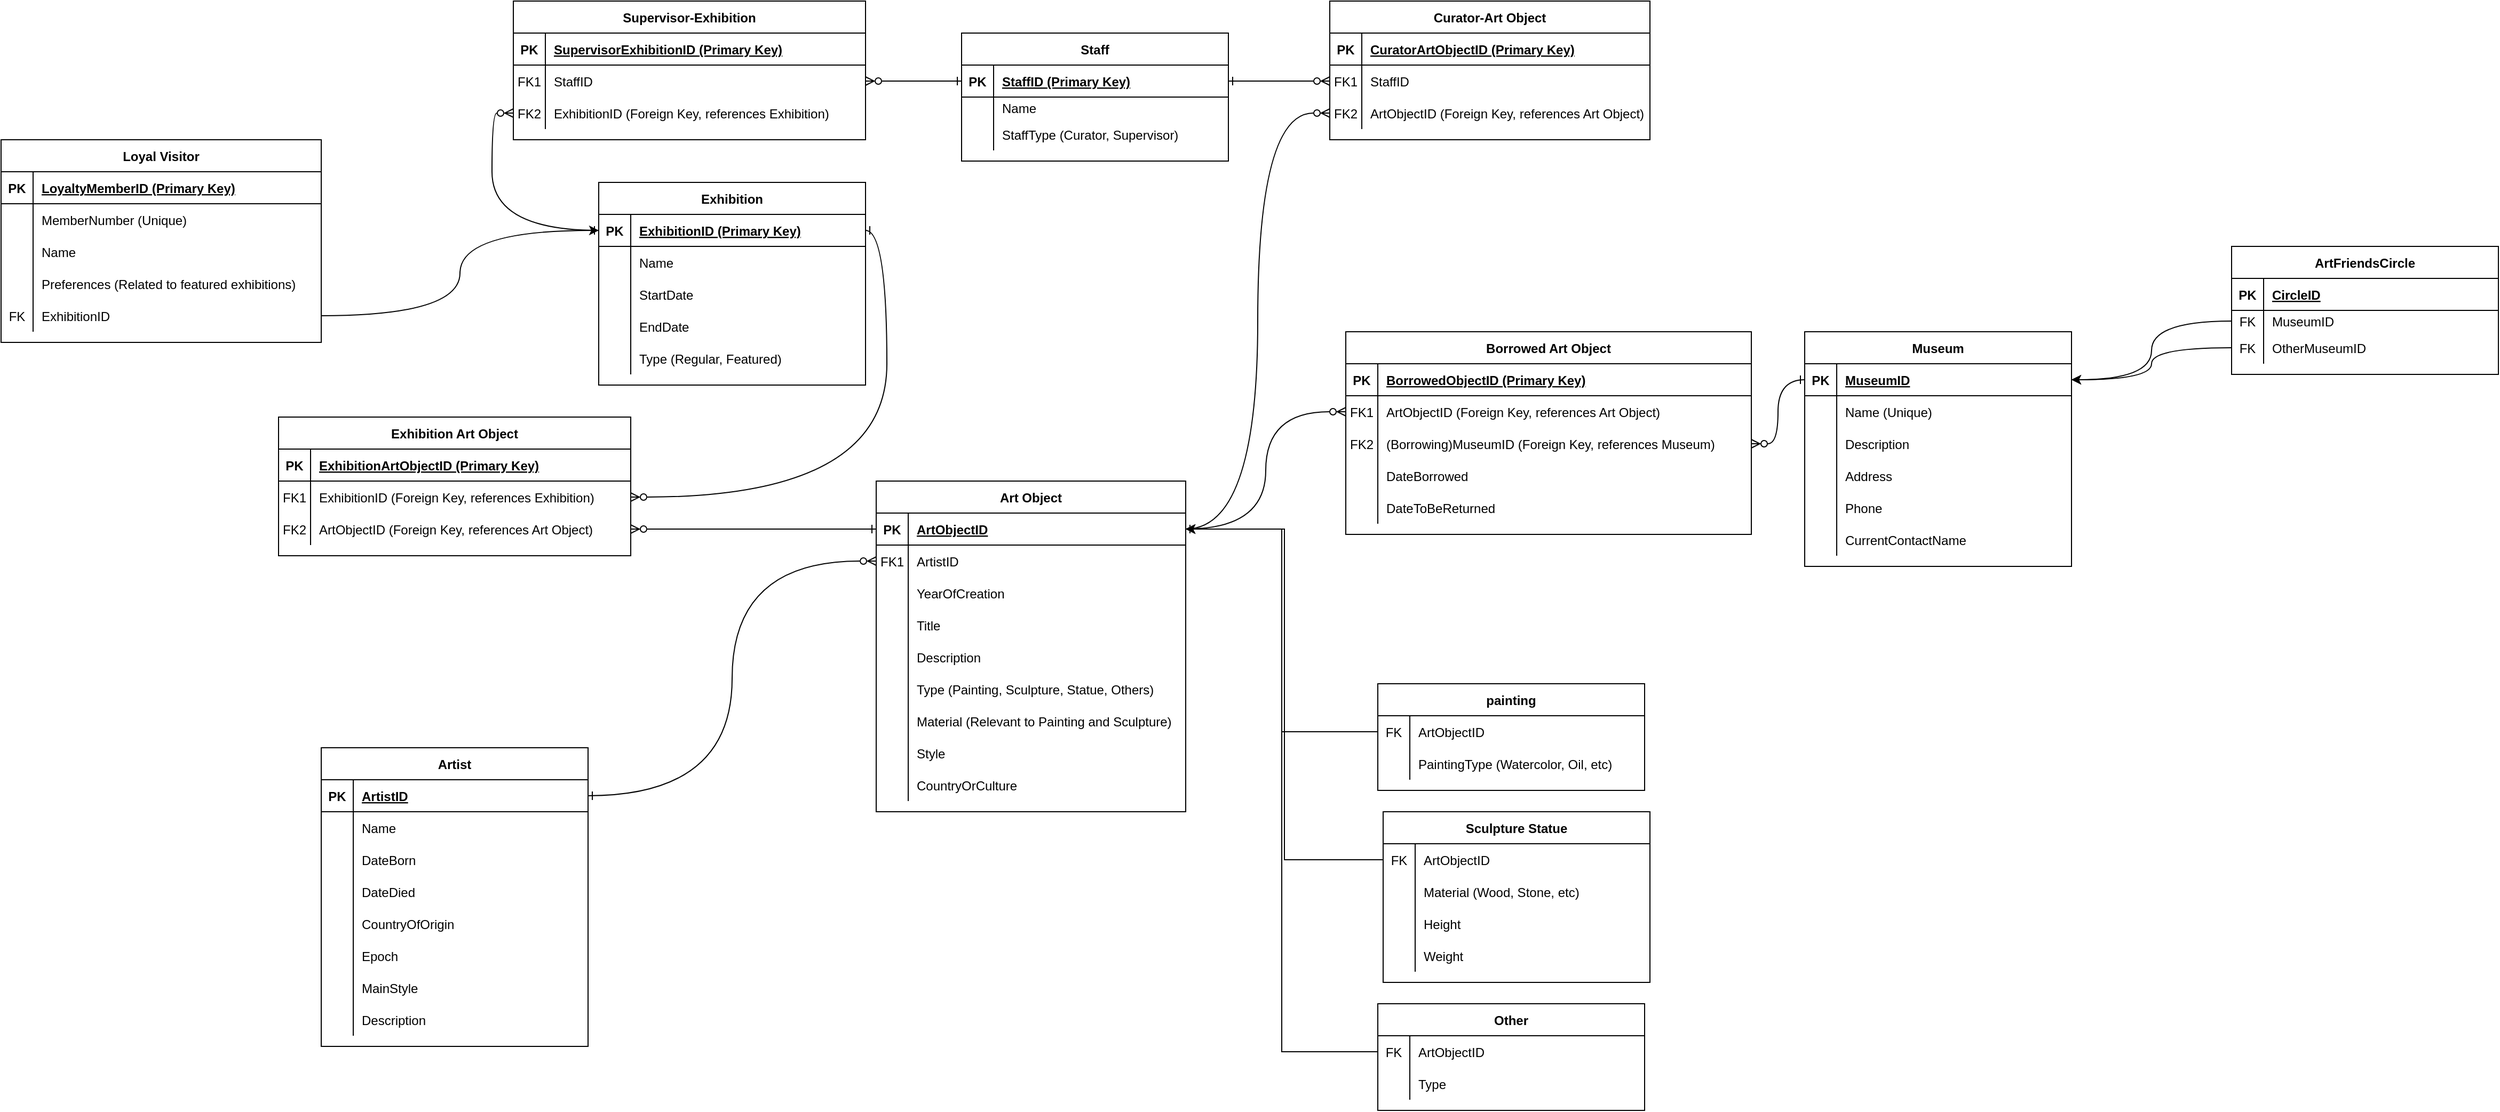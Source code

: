 <mxfile version="22.1.3" type="github">
  <diagram id="R2lEEEUBdFMjLlhIrx00" name="Page-1">
    <mxGraphModel dx="3235" dy="2403" grid="1" gridSize="10" guides="1" tooltips="1" connect="1" arrows="1" fold="1" page="1" pageScale="1" pageWidth="850" pageHeight="1100" math="0" shadow="0" extFonts="Permanent Marker^https://fonts.googleapis.com/css?family=Permanent+Marker">
      <root>
        <mxCell id="0" />
        <mxCell id="1" parent="0" />
        <mxCell id="C-vyLk0tnHw3VtMMgP7b-2" value="Loyal Visitor" style="shape=table;startSize=30;container=1;collapsible=1;childLayout=tableLayout;fixedRows=1;rowLines=0;fontStyle=1;align=center;resizeLast=1;" parent="1" vertex="1">
          <mxGeometry x="-250" y="-940" width="300" height="190" as="geometry" />
        </mxCell>
        <mxCell id="C-vyLk0tnHw3VtMMgP7b-3" value="" style="shape=partialRectangle;collapsible=0;dropTarget=0;pointerEvents=0;fillColor=none;points=[[0,0.5],[1,0.5]];portConstraint=eastwest;top=0;left=0;right=0;bottom=1;" parent="C-vyLk0tnHw3VtMMgP7b-2" vertex="1">
          <mxGeometry y="30" width="300" height="30" as="geometry" />
        </mxCell>
        <mxCell id="C-vyLk0tnHw3VtMMgP7b-4" value="PK" style="shape=partialRectangle;overflow=hidden;connectable=0;fillColor=none;top=0;left=0;bottom=0;right=0;fontStyle=1;" parent="C-vyLk0tnHw3VtMMgP7b-3" vertex="1">
          <mxGeometry width="30" height="30" as="geometry">
            <mxRectangle width="30" height="30" as="alternateBounds" />
          </mxGeometry>
        </mxCell>
        <mxCell id="C-vyLk0tnHw3VtMMgP7b-5" value="LoyaltyMemberID (Primary Key) " style="shape=partialRectangle;overflow=hidden;connectable=0;fillColor=none;top=0;left=0;bottom=0;right=0;align=left;spacingLeft=6;fontStyle=5;" parent="C-vyLk0tnHw3VtMMgP7b-3" vertex="1">
          <mxGeometry x="30" width="270" height="30" as="geometry">
            <mxRectangle width="270" height="30" as="alternateBounds" />
          </mxGeometry>
        </mxCell>
        <mxCell id="C-vyLk0tnHw3VtMMgP7b-6" value="" style="shape=partialRectangle;collapsible=0;dropTarget=0;pointerEvents=0;fillColor=none;points=[[0,0.5],[1,0.5]];portConstraint=eastwest;top=0;left=0;right=0;bottom=0;" parent="C-vyLk0tnHw3VtMMgP7b-2" vertex="1">
          <mxGeometry y="60" width="300" height="30" as="geometry" />
        </mxCell>
        <mxCell id="C-vyLk0tnHw3VtMMgP7b-7" value="" style="shape=partialRectangle;overflow=hidden;connectable=0;fillColor=none;top=0;left=0;bottom=0;right=0;" parent="C-vyLk0tnHw3VtMMgP7b-6" vertex="1">
          <mxGeometry width="30" height="30" as="geometry">
            <mxRectangle width="30" height="30" as="alternateBounds" />
          </mxGeometry>
        </mxCell>
        <mxCell id="C-vyLk0tnHw3VtMMgP7b-8" value="MemberNumber (Unique)" style="shape=partialRectangle;overflow=hidden;connectable=0;fillColor=none;top=0;left=0;bottom=0;right=0;align=left;spacingLeft=6;" parent="C-vyLk0tnHw3VtMMgP7b-6" vertex="1">
          <mxGeometry x="30" width="270" height="30" as="geometry">
            <mxRectangle width="270" height="30" as="alternateBounds" />
          </mxGeometry>
        </mxCell>
        <mxCell id="C-vyLk0tnHw3VtMMgP7b-9" value="" style="shape=partialRectangle;collapsible=0;dropTarget=0;pointerEvents=0;fillColor=none;points=[[0,0.5],[1,0.5]];portConstraint=eastwest;top=0;left=0;right=0;bottom=0;" parent="C-vyLk0tnHw3VtMMgP7b-2" vertex="1">
          <mxGeometry y="90" width="300" height="30" as="geometry" />
        </mxCell>
        <mxCell id="C-vyLk0tnHw3VtMMgP7b-10" value="" style="shape=partialRectangle;overflow=hidden;connectable=0;fillColor=none;top=0;left=0;bottom=0;right=0;" parent="C-vyLk0tnHw3VtMMgP7b-9" vertex="1">
          <mxGeometry width="30" height="30" as="geometry">
            <mxRectangle width="30" height="30" as="alternateBounds" />
          </mxGeometry>
        </mxCell>
        <mxCell id="C-vyLk0tnHw3VtMMgP7b-11" value="Name" style="shape=partialRectangle;overflow=hidden;connectable=0;fillColor=none;top=0;left=0;bottom=0;right=0;align=left;spacingLeft=6;" parent="C-vyLk0tnHw3VtMMgP7b-9" vertex="1">
          <mxGeometry x="30" width="270" height="30" as="geometry">
            <mxRectangle width="270" height="30" as="alternateBounds" />
          </mxGeometry>
        </mxCell>
        <mxCell id="eNxaeH0diOcD9y4UHG9M-142" style="shape=partialRectangle;collapsible=0;dropTarget=0;pointerEvents=0;fillColor=none;points=[[0,0.5],[1,0.5]];portConstraint=eastwest;top=0;left=0;right=0;bottom=0;" parent="C-vyLk0tnHw3VtMMgP7b-2" vertex="1">
          <mxGeometry y="120" width="300" height="30" as="geometry" />
        </mxCell>
        <mxCell id="eNxaeH0diOcD9y4UHG9M-143" style="shape=partialRectangle;overflow=hidden;connectable=0;fillColor=none;top=0;left=0;bottom=0;right=0;" parent="eNxaeH0diOcD9y4UHG9M-142" vertex="1">
          <mxGeometry width="30" height="30" as="geometry">
            <mxRectangle width="30" height="30" as="alternateBounds" />
          </mxGeometry>
        </mxCell>
        <mxCell id="eNxaeH0diOcD9y4UHG9M-144" value="Preferences (Related to featured exhibitions)" style="shape=partialRectangle;overflow=hidden;connectable=0;fillColor=none;top=0;left=0;bottom=0;right=0;align=left;spacingLeft=6;" parent="eNxaeH0diOcD9y4UHG9M-142" vertex="1">
          <mxGeometry x="30" width="270" height="30" as="geometry">
            <mxRectangle width="270" height="30" as="alternateBounds" />
          </mxGeometry>
        </mxCell>
        <mxCell id="3qOXCKmXxxLHuP4dIgvl-1" style="shape=partialRectangle;collapsible=0;dropTarget=0;pointerEvents=0;fillColor=none;points=[[0,0.5],[1,0.5]];portConstraint=eastwest;top=0;left=0;right=0;bottom=0;" vertex="1" parent="C-vyLk0tnHw3VtMMgP7b-2">
          <mxGeometry y="150" width="300" height="30" as="geometry" />
        </mxCell>
        <mxCell id="3qOXCKmXxxLHuP4dIgvl-2" value="FK" style="shape=partialRectangle;overflow=hidden;connectable=0;fillColor=none;top=0;left=0;bottom=0;right=0;" vertex="1" parent="3qOXCKmXxxLHuP4dIgvl-1">
          <mxGeometry width="30" height="30" as="geometry">
            <mxRectangle width="30" height="30" as="alternateBounds" />
          </mxGeometry>
        </mxCell>
        <mxCell id="3qOXCKmXxxLHuP4dIgvl-3" value="ExhibitionID" style="shape=partialRectangle;overflow=hidden;connectable=0;fillColor=none;top=0;left=0;bottom=0;right=0;align=left;spacingLeft=6;" vertex="1" parent="3qOXCKmXxxLHuP4dIgvl-1">
          <mxGeometry x="30" width="270" height="30" as="geometry">
            <mxRectangle width="270" height="30" as="alternateBounds" />
          </mxGeometry>
        </mxCell>
        <mxCell id="C-vyLk0tnHw3VtMMgP7b-13" value="Artist" style="shape=table;startSize=30;container=1;collapsible=1;childLayout=tableLayout;fixedRows=1;rowLines=0;fontStyle=1;align=center;resizeLast=1;" parent="1" vertex="1">
          <mxGeometry x="50" y="-370" width="250" height="280" as="geometry" />
        </mxCell>
        <mxCell id="C-vyLk0tnHw3VtMMgP7b-14" value="" style="shape=partialRectangle;collapsible=0;dropTarget=0;pointerEvents=0;fillColor=none;points=[[0,0.5],[1,0.5]];portConstraint=eastwest;top=0;left=0;right=0;bottom=1;" parent="C-vyLk0tnHw3VtMMgP7b-13" vertex="1">
          <mxGeometry y="30" width="250" height="30" as="geometry" />
        </mxCell>
        <mxCell id="C-vyLk0tnHw3VtMMgP7b-15" value="PK" style="shape=partialRectangle;overflow=hidden;connectable=0;fillColor=none;top=0;left=0;bottom=0;right=0;fontStyle=1;" parent="C-vyLk0tnHw3VtMMgP7b-14" vertex="1">
          <mxGeometry width="30" height="30" as="geometry">
            <mxRectangle width="30" height="30" as="alternateBounds" />
          </mxGeometry>
        </mxCell>
        <mxCell id="C-vyLk0tnHw3VtMMgP7b-16" value="ArtistID" style="shape=partialRectangle;overflow=hidden;connectable=0;fillColor=none;top=0;left=0;bottom=0;right=0;align=left;spacingLeft=6;fontStyle=5;" parent="C-vyLk0tnHw3VtMMgP7b-14" vertex="1">
          <mxGeometry x="30" width="220" height="30" as="geometry">
            <mxRectangle width="220" height="30" as="alternateBounds" />
          </mxGeometry>
        </mxCell>
        <mxCell id="C-vyLk0tnHw3VtMMgP7b-17" value="" style="shape=partialRectangle;collapsible=0;dropTarget=0;pointerEvents=0;fillColor=none;points=[[0,0.5],[1,0.5]];portConstraint=eastwest;top=0;left=0;right=0;bottom=0;" parent="C-vyLk0tnHw3VtMMgP7b-13" vertex="1">
          <mxGeometry y="60" width="250" height="30" as="geometry" />
        </mxCell>
        <mxCell id="C-vyLk0tnHw3VtMMgP7b-18" value="" style="shape=partialRectangle;overflow=hidden;connectable=0;fillColor=none;top=0;left=0;bottom=0;right=0;" parent="C-vyLk0tnHw3VtMMgP7b-17" vertex="1">
          <mxGeometry width="30" height="30" as="geometry">
            <mxRectangle width="30" height="30" as="alternateBounds" />
          </mxGeometry>
        </mxCell>
        <mxCell id="C-vyLk0tnHw3VtMMgP7b-19" value="Name" style="shape=partialRectangle;overflow=hidden;connectable=0;fillColor=none;top=0;left=0;bottom=0;right=0;align=left;spacingLeft=6;" parent="C-vyLk0tnHw3VtMMgP7b-17" vertex="1">
          <mxGeometry x="30" width="220" height="30" as="geometry">
            <mxRectangle width="220" height="30" as="alternateBounds" />
          </mxGeometry>
        </mxCell>
        <mxCell id="C-vyLk0tnHw3VtMMgP7b-20" value="" style="shape=partialRectangle;collapsible=0;dropTarget=0;pointerEvents=0;fillColor=none;points=[[0,0.5],[1,0.5]];portConstraint=eastwest;top=0;left=0;right=0;bottom=0;" parent="C-vyLk0tnHw3VtMMgP7b-13" vertex="1">
          <mxGeometry y="90" width="250" height="30" as="geometry" />
        </mxCell>
        <mxCell id="C-vyLk0tnHw3VtMMgP7b-21" value="" style="shape=partialRectangle;overflow=hidden;connectable=0;fillColor=none;top=0;left=0;bottom=0;right=0;" parent="C-vyLk0tnHw3VtMMgP7b-20" vertex="1">
          <mxGeometry width="30" height="30" as="geometry">
            <mxRectangle width="30" height="30" as="alternateBounds" />
          </mxGeometry>
        </mxCell>
        <mxCell id="C-vyLk0tnHw3VtMMgP7b-22" value="DateBorn" style="shape=partialRectangle;overflow=hidden;connectable=0;fillColor=none;top=0;left=0;bottom=0;right=0;align=left;spacingLeft=6;" parent="C-vyLk0tnHw3VtMMgP7b-20" vertex="1">
          <mxGeometry x="30" width="220" height="30" as="geometry">
            <mxRectangle width="220" height="30" as="alternateBounds" />
          </mxGeometry>
        </mxCell>
        <mxCell id="eNxaeH0diOcD9y4UHG9M-110" style="shape=partialRectangle;collapsible=0;dropTarget=0;pointerEvents=0;fillColor=none;points=[[0,0.5],[1,0.5]];portConstraint=eastwest;top=0;left=0;right=0;bottom=0;" parent="C-vyLk0tnHw3VtMMgP7b-13" vertex="1">
          <mxGeometry y="120" width="250" height="30" as="geometry" />
        </mxCell>
        <mxCell id="eNxaeH0diOcD9y4UHG9M-111" style="shape=partialRectangle;overflow=hidden;connectable=0;fillColor=none;top=0;left=0;bottom=0;right=0;" parent="eNxaeH0diOcD9y4UHG9M-110" vertex="1">
          <mxGeometry width="30" height="30" as="geometry">
            <mxRectangle width="30" height="30" as="alternateBounds" />
          </mxGeometry>
        </mxCell>
        <mxCell id="eNxaeH0diOcD9y4UHG9M-112" value="DateDied" style="shape=partialRectangle;overflow=hidden;connectable=0;fillColor=none;top=0;left=0;bottom=0;right=0;align=left;spacingLeft=6;" parent="eNxaeH0diOcD9y4UHG9M-110" vertex="1">
          <mxGeometry x="30" width="220" height="30" as="geometry">
            <mxRectangle width="220" height="30" as="alternateBounds" />
          </mxGeometry>
        </mxCell>
        <mxCell id="eNxaeH0diOcD9y4UHG9M-113" style="shape=partialRectangle;collapsible=0;dropTarget=0;pointerEvents=0;fillColor=none;points=[[0,0.5],[1,0.5]];portConstraint=eastwest;top=0;left=0;right=0;bottom=0;" parent="C-vyLk0tnHw3VtMMgP7b-13" vertex="1">
          <mxGeometry y="150" width="250" height="30" as="geometry" />
        </mxCell>
        <mxCell id="eNxaeH0diOcD9y4UHG9M-114" style="shape=partialRectangle;overflow=hidden;connectable=0;fillColor=none;top=0;left=0;bottom=0;right=0;" parent="eNxaeH0diOcD9y4UHG9M-113" vertex="1">
          <mxGeometry width="30" height="30" as="geometry">
            <mxRectangle width="30" height="30" as="alternateBounds" />
          </mxGeometry>
        </mxCell>
        <mxCell id="eNxaeH0diOcD9y4UHG9M-115" value="CountryOfOrigin" style="shape=partialRectangle;overflow=hidden;connectable=0;fillColor=none;top=0;left=0;bottom=0;right=0;align=left;spacingLeft=6;" parent="eNxaeH0diOcD9y4UHG9M-113" vertex="1">
          <mxGeometry x="30" width="220" height="30" as="geometry">
            <mxRectangle width="220" height="30" as="alternateBounds" />
          </mxGeometry>
        </mxCell>
        <mxCell id="eNxaeH0diOcD9y4UHG9M-116" style="shape=partialRectangle;collapsible=0;dropTarget=0;pointerEvents=0;fillColor=none;points=[[0,0.5],[1,0.5]];portConstraint=eastwest;top=0;left=0;right=0;bottom=0;" parent="C-vyLk0tnHw3VtMMgP7b-13" vertex="1">
          <mxGeometry y="180" width="250" height="30" as="geometry" />
        </mxCell>
        <mxCell id="eNxaeH0diOcD9y4UHG9M-117" style="shape=partialRectangle;overflow=hidden;connectable=0;fillColor=none;top=0;left=0;bottom=0;right=0;" parent="eNxaeH0diOcD9y4UHG9M-116" vertex="1">
          <mxGeometry width="30" height="30" as="geometry">
            <mxRectangle width="30" height="30" as="alternateBounds" />
          </mxGeometry>
        </mxCell>
        <mxCell id="eNxaeH0diOcD9y4UHG9M-118" value="Epoch" style="shape=partialRectangle;overflow=hidden;connectable=0;fillColor=none;top=0;left=0;bottom=0;right=0;align=left;spacingLeft=6;" parent="eNxaeH0diOcD9y4UHG9M-116" vertex="1">
          <mxGeometry x="30" width="220" height="30" as="geometry">
            <mxRectangle width="220" height="30" as="alternateBounds" />
          </mxGeometry>
        </mxCell>
        <mxCell id="eNxaeH0diOcD9y4UHG9M-119" style="shape=partialRectangle;collapsible=0;dropTarget=0;pointerEvents=0;fillColor=none;points=[[0,0.5],[1,0.5]];portConstraint=eastwest;top=0;left=0;right=0;bottom=0;" parent="C-vyLk0tnHw3VtMMgP7b-13" vertex="1">
          <mxGeometry y="210" width="250" height="30" as="geometry" />
        </mxCell>
        <mxCell id="eNxaeH0diOcD9y4UHG9M-120" style="shape=partialRectangle;overflow=hidden;connectable=0;fillColor=none;top=0;left=0;bottom=0;right=0;" parent="eNxaeH0diOcD9y4UHG9M-119" vertex="1">
          <mxGeometry width="30" height="30" as="geometry">
            <mxRectangle width="30" height="30" as="alternateBounds" />
          </mxGeometry>
        </mxCell>
        <mxCell id="eNxaeH0diOcD9y4UHG9M-121" value="MainStyle" style="shape=partialRectangle;overflow=hidden;connectable=0;fillColor=none;top=0;left=0;bottom=0;right=0;align=left;spacingLeft=6;" parent="eNxaeH0diOcD9y4UHG9M-119" vertex="1">
          <mxGeometry x="30" width="220" height="30" as="geometry">
            <mxRectangle width="220" height="30" as="alternateBounds" />
          </mxGeometry>
        </mxCell>
        <mxCell id="eNxaeH0diOcD9y4UHG9M-122" style="shape=partialRectangle;collapsible=0;dropTarget=0;pointerEvents=0;fillColor=none;points=[[0,0.5],[1,0.5]];portConstraint=eastwest;top=0;left=0;right=0;bottom=0;" parent="C-vyLk0tnHw3VtMMgP7b-13" vertex="1">
          <mxGeometry y="240" width="250" height="30" as="geometry" />
        </mxCell>
        <mxCell id="eNxaeH0diOcD9y4UHG9M-123" style="shape=partialRectangle;overflow=hidden;connectable=0;fillColor=none;top=0;left=0;bottom=0;right=0;" parent="eNxaeH0diOcD9y4UHG9M-122" vertex="1">
          <mxGeometry width="30" height="30" as="geometry">
            <mxRectangle width="30" height="30" as="alternateBounds" />
          </mxGeometry>
        </mxCell>
        <mxCell id="eNxaeH0diOcD9y4UHG9M-124" value="Description" style="shape=partialRectangle;overflow=hidden;connectable=0;fillColor=none;top=0;left=0;bottom=0;right=0;align=left;spacingLeft=6;" parent="eNxaeH0diOcD9y4UHG9M-122" vertex="1">
          <mxGeometry x="30" width="220" height="30" as="geometry">
            <mxRectangle width="220" height="30" as="alternateBounds" />
          </mxGeometry>
        </mxCell>
        <mxCell id="C-vyLk0tnHw3VtMMgP7b-23" value="Museum" style="shape=table;startSize=30;container=1;collapsible=1;childLayout=tableLayout;fixedRows=1;rowLines=0;fontStyle=1;align=center;resizeLast=1;" parent="1" vertex="1">
          <mxGeometry x="1440" y="-760" width="250" height="220" as="geometry" />
        </mxCell>
        <mxCell id="C-vyLk0tnHw3VtMMgP7b-24" value="" style="shape=partialRectangle;collapsible=0;dropTarget=0;pointerEvents=0;fillColor=none;points=[[0,0.5],[1,0.5]];portConstraint=eastwest;top=0;left=0;right=0;bottom=1;" parent="C-vyLk0tnHw3VtMMgP7b-23" vertex="1">
          <mxGeometry y="30" width="250" height="30" as="geometry" />
        </mxCell>
        <mxCell id="C-vyLk0tnHw3VtMMgP7b-25" value="PK" style="shape=partialRectangle;overflow=hidden;connectable=0;fillColor=none;top=0;left=0;bottom=0;right=0;fontStyle=1;" parent="C-vyLk0tnHw3VtMMgP7b-24" vertex="1">
          <mxGeometry width="30" height="30" as="geometry">
            <mxRectangle width="30" height="30" as="alternateBounds" />
          </mxGeometry>
        </mxCell>
        <mxCell id="C-vyLk0tnHw3VtMMgP7b-26" value="MuseumID" style="shape=partialRectangle;overflow=hidden;connectable=0;fillColor=none;top=0;left=0;bottom=0;right=0;align=left;spacingLeft=6;fontStyle=5;fontSize=12;" parent="C-vyLk0tnHw3VtMMgP7b-24" vertex="1">
          <mxGeometry x="30" width="220" height="30" as="geometry">
            <mxRectangle width="220" height="30" as="alternateBounds" />
          </mxGeometry>
        </mxCell>
        <mxCell id="C-vyLk0tnHw3VtMMgP7b-27" value="" style="shape=partialRectangle;collapsible=0;dropTarget=0;pointerEvents=0;fillColor=none;points=[[0,0.5],[1,0.5]];portConstraint=eastwest;top=0;left=0;right=0;bottom=0;" parent="C-vyLk0tnHw3VtMMgP7b-23" vertex="1">
          <mxGeometry y="60" width="250" height="30" as="geometry" />
        </mxCell>
        <mxCell id="C-vyLk0tnHw3VtMMgP7b-28" value="" style="shape=partialRectangle;overflow=hidden;connectable=0;fillColor=none;top=0;left=0;bottom=0;right=0;" parent="C-vyLk0tnHw3VtMMgP7b-27" vertex="1">
          <mxGeometry width="30" height="30" as="geometry">
            <mxRectangle width="30" height="30" as="alternateBounds" />
          </mxGeometry>
        </mxCell>
        <mxCell id="C-vyLk0tnHw3VtMMgP7b-29" value="Name (Unique)" style="shape=partialRectangle;overflow=hidden;connectable=0;fillColor=none;top=0;left=0;bottom=0;right=0;align=left;spacingLeft=6;" parent="C-vyLk0tnHw3VtMMgP7b-27" vertex="1">
          <mxGeometry x="30" width="220" height="30" as="geometry">
            <mxRectangle width="220" height="30" as="alternateBounds" />
          </mxGeometry>
        </mxCell>
        <mxCell id="eNxaeH0diOcD9y4UHG9M-80" style="shape=partialRectangle;collapsible=0;dropTarget=0;pointerEvents=0;fillColor=none;points=[[0,0.5],[1,0.5]];portConstraint=eastwest;top=0;left=0;right=0;bottom=0;" parent="C-vyLk0tnHw3VtMMgP7b-23" vertex="1">
          <mxGeometry y="90" width="250" height="30" as="geometry" />
        </mxCell>
        <mxCell id="eNxaeH0diOcD9y4UHG9M-81" style="shape=partialRectangle;overflow=hidden;connectable=0;fillColor=none;top=0;left=0;bottom=0;right=0;" parent="eNxaeH0diOcD9y4UHG9M-80" vertex="1">
          <mxGeometry width="30" height="30" as="geometry">
            <mxRectangle width="30" height="30" as="alternateBounds" />
          </mxGeometry>
        </mxCell>
        <mxCell id="eNxaeH0diOcD9y4UHG9M-82" value="Description" style="shape=partialRectangle;overflow=hidden;connectable=0;fillColor=none;top=0;left=0;bottom=0;right=0;align=left;spacingLeft=6;" parent="eNxaeH0diOcD9y4UHG9M-80" vertex="1">
          <mxGeometry x="30" width="220" height="30" as="geometry">
            <mxRectangle width="220" height="30" as="alternateBounds" />
          </mxGeometry>
        </mxCell>
        <mxCell id="eNxaeH0diOcD9y4UHG9M-83" style="shape=partialRectangle;collapsible=0;dropTarget=0;pointerEvents=0;fillColor=none;points=[[0,0.5],[1,0.5]];portConstraint=eastwest;top=0;left=0;right=0;bottom=0;" parent="C-vyLk0tnHw3VtMMgP7b-23" vertex="1">
          <mxGeometry y="120" width="250" height="30" as="geometry" />
        </mxCell>
        <mxCell id="eNxaeH0diOcD9y4UHG9M-84" style="shape=partialRectangle;overflow=hidden;connectable=0;fillColor=none;top=0;left=0;bottom=0;right=0;" parent="eNxaeH0diOcD9y4UHG9M-83" vertex="1">
          <mxGeometry width="30" height="30" as="geometry">
            <mxRectangle width="30" height="30" as="alternateBounds" />
          </mxGeometry>
        </mxCell>
        <mxCell id="eNxaeH0diOcD9y4UHG9M-85" value="Address" style="shape=partialRectangle;overflow=hidden;connectable=0;fillColor=none;top=0;left=0;bottom=0;right=0;align=left;spacingLeft=6;" parent="eNxaeH0diOcD9y4UHG9M-83" vertex="1">
          <mxGeometry x="30" width="220" height="30" as="geometry">
            <mxRectangle width="220" height="30" as="alternateBounds" />
          </mxGeometry>
        </mxCell>
        <mxCell id="eNxaeH0diOcD9y4UHG9M-86" style="shape=partialRectangle;collapsible=0;dropTarget=0;pointerEvents=0;fillColor=none;points=[[0,0.5],[1,0.5]];portConstraint=eastwest;top=0;left=0;right=0;bottom=0;" parent="C-vyLk0tnHw3VtMMgP7b-23" vertex="1">
          <mxGeometry y="150" width="250" height="30" as="geometry" />
        </mxCell>
        <mxCell id="eNxaeH0diOcD9y4UHG9M-87" style="shape=partialRectangle;overflow=hidden;connectable=0;fillColor=none;top=0;left=0;bottom=0;right=0;" parent="eNxaeH0diOcD9y4UHG9M-86" vertex="1">
          <mxGeometry width="30" height="30" as="geometry">
            <mxRectangle width="30" height="30" as="alternateBounds" />
          </mxGeometry>
        </mxCell>
        <mxCell id="eNxaeH0diOcD9y4UHG9M-88" value="Phone" style="shape=partialRectangle;overflow=hidden;connectable=0;fillColor=none;top=0;left=0;bottom=0;right=0;align=left;spacingLeft=6;" parent="eNxaeH0diOcD9y4UHG9M-86" vertex="1">
          <mxGeometry x="30" width="220" height="30" as="geometry">
            <mxRectangle width="220" height="30" as="alternateBounds" />
          </mxGeometry>
        </mxCell>
        <mxCell id="eNxaeH0diOcD9y4UHG9M-89" style="shape=partialRectangle;collapsible=0;dropTarget=0;pointerEvents=0;fillColor=none;points=[[0,0.5],[1,0.5]];portConstraint=eastwest;top=0;left=0;right=0;bottom=0;" parent="C-vyLk0tnHw3VtMMgP7b-23" vertex="1">
          <mxGeometry y="180" width="250" height="30" as="geometry" />
        </mxCell>
        <mxCell id="eNxaeH0diOcD9y4UHG9M-90" style="shape=partialRectangle;overflow=hidden;connectable=0;fillColor=none;top=0;left=0;bottom=0;right=0;" parent="eNxaeH0diOcD9y4UHG9M-89" vertex="1">
          <mxGeometry width="30" height="30" as="geometry">
            <mxRectangle width="30" height="30" as="alternateBounds" />
          </mxGeometry>
        </mxCell>
        <mxCell id="eNxaeH0diOcD9y4UHG9M-91" value="CurrentContactName" style="shape=partialRectangle;overflow=hidden;connectable=0;fillColor=none;top=0;left=0;bottom=0;right=0;align=left;spacingLeft=6;" parent="eNxaeH0diOcD9y4UHG9M-89" vertex="1">
          <mxGeometry x="30" width="220" height="30" as="geometry">
            <mxRectangle width="220" height="30" as="alternateBounds" />
          </mxGeometry>
        </mxCell>
        <mxCell id="eNxaeH0diOcD9y4UHG9M-31" value="Borrowed Art Object" style="shape=table;startSize=30;container=1;collapsible=1;childLayout=tableLayout;fixedRows=1;rowLines=0;fontStyle=1;align=center;resizeLast=1;" parent="1" vertex="1">
          <mxGeometry x="1010" y="-760" width="380" height="190" as="geometry" />
        </mxCell>
        <mxCell id="eNxaeH0diOcD9y4UHG9M-32" value="" style="shape=partialRectangle;collapsible=0;dropTarget=0;pointerEvents=0;fillColor=none;points=[[0,0.5],[1,0.5]];portConstraint=eastwest;top=0;left=0;right=0;bottom=1;" parent="eNxaeH0diOcD9y4UHG9M-31" vertex="1">
          <mxGeometry y="30" width="380" height="30" as="geometry" />
        </mxCell>
        <mxCell id="eNxaeH0diOcD9y4UHG9M-33" value="PK" style="shape=partialRectangle;overflow=hidden;connectable=0;fillColor=none;top=0;left=0;bottom=0;right=0;fontStyle=1;" parent="eNxaeH0diOcD9y4UHG9M-32" vertex="1">
          <mxGeometry width="30" height="30" as="geometry">
            <mxRectangle width="30" height="30" as="alternateBounds" />
          </mxGeometry>
        </mxCell>
        <mxCell id="eNxaeH0diOcD9y4UHG9M-34" value="BorrowedObjectID (Primary Key) " style="shape=partialRectangle;overflow=hidden;connectable=0;fillColor=none;top=0;left=0;bottom=0;right=0;align=left;spacingLeft=6;fontStyle=5;" parent="eNxaeH0diOcD9y4UHG9M-32" vertex="1">
          <mxGeometry x="30" width="350" height="30" as="geometry">
            <mxRectangle width="350" height="30" as="alternateBounds" />
          </mxGeometry>
        </mxCell>
        <mxCell id="eNxaeH0diOcD9y4UHG9M-35" value="" style="shape=partialRectangle;collapsible=0;dropTarget=0;pointerEvents=0;fillColor=none;points=[[0,0.5],[1,0.5]];portConstraint=eastwest;top=0;left=0;right=0;bottom=0;" parent="eNxaeH0diOcD9y4UHG9M-31" vertex="1">
          <mxGeometry y="60" width="380" height="30" as="geometry" />
        </mxCell>
        <mxCell id="eNxaeH0diOcD9y4UHG9M-36" value="FK1" style="shape=partialRectangle;overflow=hidden;connectable=0;fillColor=none;top=0;left=0;bottom=0;right=0;" parent="eNxaeH0diOcD9y4UHG9M-35" vertex="1">
          <mxGeometry width="30" height="30" as="geometry">
            <mxRectangle width="30" height="30" as="alternateBounds" />
          </mxGeometry>
        </mxCell>
        <mxCell id="eNxaeH0diOcD9y4UHG9M-37" value="ArtObjectID (Foreign Key, references Art Object)" style="shape=partialRectangle;overflow=hidden;connectable=0;fillColor=none;top=0;left=0;bottom=0;right=0;align=left;spacingLeft=6;" parent="eNxaeH0diOcD9y4UHG9M-35" vertex="1">
          <mxGeometry x="30" width="350" height="30" as="geometry">
            <mxRectangle width="350" height="30" as="alternateBounds" />
          </mxGeometry>
        </mxCell>
        <mxCell id="eNxaeH0diOcD9y4UHG9M-38" value="" style="shape=partialRectangle;collapsible=0;dropTarget=0;pointerEvents=0;fillColor=none;points=[[0,0.5],[1,0.5]];portConstraint=eastwest;top=0;left=0;right=0;bottom=0;" parent="eNxaeH0diOcD9y4UHG9M-31" vertex="1">
          <mxGeometry y="90" width="380" height="30" as="geometry" />
        </mxCell>
        <mxCell id="eNxaeH0diOcD9y4UHG9M-39" value="FK2" style="shape=partialRectangle;overflow=hidden;connectable=0;fillColor=none;top=0;left=0;bottom=0;right=0;" parent="eNxaeH0diOcD9y4UHG9M-38" vertex="1">
          <mxGeometry width="30" height="30" as="geometry">
            <mxRectangle width="30" height="30" as="alternateBounds" />
          </mxGeometry>
        </mxCell>
        <mxCell id="eNxaeH0diOcD9y4UHG9M-40" value="(Borrowing)MuseumID (Foreign Key, references Museum)" style="shape=partialRectangle;overflow=hidden;connectable=0;fillColor=none;top=0;left=0;bottom=0;right=0;align=left;spacingLeft=6;" parent="eNxaeH0diOcD9y4UHG9M-38" vertex="1">
          <mxGeometry x="30" width="350" height="30" as="geometry">
            <mxRectangle width="350" height="30" as="alternateBounds" />
          </mxGeometry>
        </mxCell>
        <mxCell id="eNxaeH0diOcD9y4UHG9M-129" style="shape=partialRectangle;collapsible=0;dropTarget=0;pointerEvents=0;fillColor=none;points=[[0,0.5],[1,0.5]];portConstraint=eastwest;top=0;left=0;right=0;bottom=0;" parent="eNxaeH0diOcD9y4UHG9M-31" vertex="1">
          <mxGeometry y="120" width="380" height="30" as="geometry" />
        </mxCell>
        <mxCell id="eNxaeH0diOcD9y4UHG9M-130" style="shape=partialRectangle;overflow=hidden;connectable=0;fillColor=none;top=0;left=0;bottom=0;right=0;" parent="eNxaeH0diOcD9y4UHG9M-129" vertex="1">
          <mxGeometry width="30" height="30" as="geometry">
            <mxRectangle width="30" height="30" as="alternateBounds" />
          </mxGeometry>
        </mxCell>
        <mxCell id="eNxaeH0diOcD9y4UHG9M-131" value="DateBorrowed" style="shape=partialRectangle;overflow=hidden;connectable=0;fillColor=none;top=0;left=0;bottom=0;right=0;align=left;spacingLeft=6;" parent="eNxaeH0diOcD9y4UHG9M-129" vertex="1">
          <mxGeometry x="30" width="350" height="30" as="geometry">
            <mxRectangle width="350" height="30" as="alternateBounds" />
          </mxGeometry>
        </mxCell>
        <mxCell id="eNxaeH0diOcD9y4UHG9M-132" style="shape=partialRectangle;collapsible=0;dropTarget=0;pointerEvents=0;fillColor=none;points=[[0,0.5],[1,0.5]];portConstraint=eastwest;top=0;left=0;right=0;bottom=0;" parent="eNxaeH0diOcD9y4UHG9M-31" vertex="1">
          <mxGeometry y="150" width="380" height="30" as="geometry" />
        </mxCell>
        <mxCell id="eNxaeH0diOcD9y4UHG9M-133" style="shape=partialRectangle;overflow=hidden;connectable=0;fillColor=none;top=0;left=0;bottom=0;right=0;" parent="eNxaeH0diOcD9y4UHG9M-132" vertex="1">
          <mxGeometry width="30" height="30" as="geometry">
            <mxRectangle width="30" height="30" as="alternateBounds" />
          </mxGeometry>
        </mxCell>
        <mxCell id="eNxaeH0diOcD9y4UHG9M-134" value="DateToBeReturned" style="shape=partialRectangle;overflow=hidden;connectable=0;fillColor=none;top=0;left=0;bottom=0;right=0;align=left;spacingLeft=6;" parent="eNxaeH0diOcD9y4UHG9M-132" vertex="1">
          <mxGeometry x="30" width="350" height="30" as="geometry">
            <mxRectangle width="350" height="30" as="alternateBounds" />
          </mxGeometry>
        </mxCell>
        <mxCell id="eNxaeH0diOcD9y4UHG9M-61" value="Supervisor-Exhibition" style="shape=table;startSize=30;container=1;collapsible=1;childLayout=tableLayout;fixedRows=1;rowLines=0;fontStyle=1;align=center;resizeLast=1;" parent="1" vertex="1">
          <mxGeometry x="230" y="-1070" width="330" height="130" as="geometry" />
        </mxCell>
        <mxCell id="eNxaeH0diOcD9y4UHG9M-62" value="" style="shape=partialRectangle;collapsible=0;dropTarget=0;pointerEvents=0;fillColor=none;points=[[0,0.5],[1,0.5]];portConstraint=eastwest;top=0;left=0;right=0;bottom=1;" parent="eNxaeH0diOcD9y4UHG9M-61" vertex="1">
          <mxGeometry y="30" width="330" height="30" as="geometry" />
        </mxCell>
        <mxCell id="eNxaeH0diOcD9y4UHG9M-63" value="PK" style="shape=partialRectangle;overflow=hidden;connectable=0;fillColor=none;top=0;left=0;bottom=0;right=0;fontStyle=1;" parent="eNxaeH0diOcD9y4UHG9M-62" vertex="1">
          <mxGeometry width="30" height="30" as="geometry">
            <mxRectangle width="30" height="30" as="alternateBounds" />
          </mxGeometry>
        </mxCell>
        <mxCell id="eNxaeH0diOcD9y4UHG9M-64" value="SupervisorExhibitionID (Primary Key) " style="shape=partialRectangle;overflow=hidden;connectable=0;fillColor=none;top=0;left=0;bottom=0;right=0;align=left;spacingLeft=6;fontStyle=5;" parent="eNxaeH0diOcD9y4UHG9M-62" vertex="1">
          <mxGeometry x="30" width="300" height="30" as="geometry">
            <mxRectangle width="300" height="30" as="alternateBounds" />
          </mxGeometry>
        </mxCell>
        <mxCell id="eNxaeH0diOcD9y4UHG9M-65" value="" style="shape=partialRectangle;collapsible=0;dropTarget=0;pointerEvents=0;fillColor=none;points=[[0,0.5],[1,0.5]];portConstraint=eastwest;top=0;left=0;right=0;bottom=0;" parent="eNxaeH0diOcD9y4UHG9M-61" vertex="1">
          <mxGeometry y="60" width="330" height="30" as="geometry" />
        </mxCell>
        <mxCell id="eNxaeH0diOcD9y4UHG9M-66" value="FK1" style="shape=partialRectangle;overflow=hidden;connectable=0;fillColor=none;top=0;left=0;bottom=0;right=0;" parent="eNxaeH0diOcD9y4UHG9M-65" vertex="1">
          <mxGeometry width="30" height="30" as="geometry">
            <mxRectangle width="30" height="30" as="alternateBounds" />
          </mxGeometry>
        </mxCell>
        <mxCell id="eNxaeH0diOcD9y4UHG9M-67" value="StaffID" style="shape=partialRectangle;overflow=hidden;connectable=0;fillColor=none;top=0;left=0;bottom=0;right=0;align=left;spacingLeft=6;" parent="eNxaeH0diOcD9y4UHG9M-65" vertex="1">
          <mxGeometry x="30" width="300" height="30" as="geometry">
            <mxRectangle width="300" height="30" as="alternateBounds" />
          </mxGeometry>
        </mxCell>
        <mxCell id="eNxaeH0diOcD9y4UHG9M-68" value="" style="shape=partialRectangle;collapsible=0;dropTarget=0;pointerEvents=0;fillColor=none;points=[[0,0.5],[1,0.5]];portConstraint=eastwest;top=0;left=0;right=0;bottom=0;" parent="eNxaeH0diOcD9y4UHG9M-61" vertex="1">
          <mxGeometry y="90" width="330" height="30" as="geometry" />
        </mxCell>
        <mxCell id="eNxaeH0diOcD9y4UHG9M-69" value="FK2" style="shape=partialRectangle;overflow=hidden;connectable=0;fillColor=none;top=0;left=0;bottom=0;right=0;" parent="eNxaeH0diOcD9y4UHG9M-68" vertex="1">
          <mxGeometry width="30" height="30" as="geometry">
            <mxRectangle width="30" height="30" as="alternateBounds" />
          </mxGeometry>
        </mxCell>
        <mxCell id="eNxaeH0diOcD9y4UHG9M-70" value="ExhibitionID (Foreign Key, references Exhibition)" style="shape=partialRectangle;overflow=hidden;connectable=0;fillColor=none;top=0;left=0;bottom=0;right=0;align=left;spacingLeft=6;" parent="eNxaeH0diOcD9y4UHG9M-68" vertex="1">
          <mxGeometry x="30" width="300" height="30" as="geometry">
            <mxRectangle width="300" height="30" as="alternateBounds" />
          </mxGeometry>
        </mxCell>
        <mxCell id="eNxaeH0diOcD9y4UHG9M-146" style="edgeStyle=orthogonalEdgeStyle;rounded=0;orthogonalLoop=1;jettySize=auto;html=1;exitX=1;exitY=0.5;exitDx=0;exitDy=0;entryX=0;entryY=0.5;entryDx=0;entryDy=0;endArrow=ERzeroToMany;endFill=0;startArrow=ERone;startFill=0;curved=1;" parent="1" source="C-vyLk0tnHw3VtMMgP7b-14" target="eNxaeH0diOcD9y4UHG9M-126" edge="1">
          <mxGeometry relative="1" as="geometry" />
        </mxCell>
        <mxCell id="eNxaeH0diOcD9y4UHG9M-148" style="edgeStyle=orthogonalEdgeStyle;rounded=0;orthogonalLoop=1;jettySize=auto;html=1;exitX=1;exitY=0.5;exitDx=0;exitDy=0;endArrow=ERzeroToMany;endFill=0;startArrow=ERone;startFill=0;curved=1;" parent="1" source="eNxaeH0diOcD9y4UHG9M-22" target="eNxaeH0diOcD9y4UHG9M-35" edge="1">
          <mxGeometry relative="1" as="geometry" />
        </mxCell>
        <mxCell id="eNxaeH0diOcD9y4UHG9M-149" style="edgeStyle=orthogonalEdgeStyle;rounded=0;orthogonalLoop=1;jettySize=auto;html=1;exitX=0;exitY=0.5;exitDx=0;exitDy=0;endArrow=ERzeroToMany;endFill=0;startArrow=ERone;startFill=0;curved=1;" parent="1" source="C-vyLk0tnHw3VtMMgP7b-24" target="eNxaeH0diOcD9y4UHG9M-38" edge="1">
          <mxGeometry relative="1" as="geometry" />
        </mxCell>
        <mxCell id="eNxaeH0diOcD9y4UHG9M-155" style="edgeStyle=orthogonalEdgeStyle;rounded=0;orthogonalLoop=1;jettySize=auto;html=1;entryX=1;entryY=0.5;entryDx=0;entryDy=0;startArrow=ERzeroToMany;startFill=0;endArrow=ERone;endFill=0;curved=1;" parent="1" source="eNxaeH0diOcD9y4UHG9M-45" target="eNxaeH0diOcD9y4UHG9M-2" edge="1">
          <mxGeometry relative="1" as="geometry" />
        </mxCell>
        <mxCell id="eNxaeH0diOcD9y4UHG9M-21" value="Art Object" style="shape=table;startSize=30;container=1;collapsible=1;childLayout=tableLayout;fixedRows=1;rowLines=0;fontStyle=1;align=center;resizeLast=1;" parent="1" vertex="1">
          <mxGeometry x="570" y="-620" width="290" height="310" as="geometry" />
        </mxCell>
        <mxCell id="eNxaeH0diOcD9y4UHG9M-22" value="" style="shape=partialRectangle;collapsible=0;dropTarget=0;pointerEvents=0;fillColor=none;points=[[0,0.5],[1,0.5]];portConstraint=eastwest;top=0;left=0;right=0;bottom=1;" parent="eNxaeH0diOcD9y4UHG9M-21" vertex="1">
          <mxGeometry y="30" width="290" height="30" as="geometry" />
        </mxCell>
        <mxCell id="eNxaeH0diOcD9y4UHG9M-23" value="PK" style="shape=partialRectangle;overflow=hidden;connectable=0;fillColor=none;top=0;left=0;bottom=0;right=0;fontStyle=1;" parent="eNxaeH0diOcD9y4UHG9M-22" vertex="1">
          <mxGeometry width="30" height="30" as="geometry">
            <mxRectangle width="30" height="30" as="alternateBounds" />
          </mxGeometry>
        </mxCell>
        <mxCell id="eNxaeH0diOcD9y4UHG9M-24" value="ArtObjectID" style="shape=partialRectangle;overflow=hidden;connectable=0;fillColor=none;top=0;left=0;bottom=0;right=0;align=left;spacingLeft=6;fontStyle=5;" parent="eNxaeH0diOcD9y4UHG9M-22" vertex="1">
          <mxGeometry x="30" width="260" height="30" as="geometry">
            <mxRectangle width="260" height="30" as="alternateBounds" />
          </mxGeometry>
        </mxCell>
        <mxCell id="eNxaeH0diOcD9y4UHG9M-126" style="shape=partialRectangle;collapsible=0;dropTarget=0;pointerEvents=0;fillColor=none;points=[[0,0.5],[1,0.5]];portConstraint=eastwest;top=0;left=0;right=0;bottom=0;" parent="eNxaeH0diOcD9y4UHG9M-21" vertex="1">
          <mxGeometry y="60" width="290" height="30" as="geometry" />
        </mxCell>
        <mxCell id="eNxaeH0diOcD9y4UHG9M-127" value="FK1" style="shape=partialRectangle;overflow=hidden;connectable=0;fillColor=none;top=0;left=0;bottom=0;right=0;" parent="eNxaeH0diOcD9y4UHG9M-126" vertex="1">
          <mxGeometry width="30" height="30" as="geometry">
            <mxRectangle width="30" height="30" as="alternateBounds" />
          </mxGeometry>
        </mxCell>
        <mxCell id="eNxaeH0diOcD9y4UHG9M-128" value="ArtistID" style="shape=partialRectangle;overflow=hidden;connectable=0;fillColor=none;top=0;left=0;bottom=0;right=0;align=left;spacingLeft=6;" parent="eNxaeH0diOcD9y4UHG9M-126" vertex="1">
          <mxGeometry x="30" width="260" height="30" as="geometry">
            <mxRectangle width="260" height="30" as="alternateBounds" />
          </mxGeometry>
        </mxCell>
        <mxCell id="eNxaeH0diOcD9y4UHG9M-25" value="" style="shape=partialRectangle;collapsible=0;dropTarget=0;pointerEvents=0;fillColor=none;points=[[0,0.5],[1,0.5]];portConstraint=eastwest;top=0;left=0;right=0;bottom=0;" parent="eNxaeH0diOcD9y4UHG9M-21" vertex="1">
          <mxGeometry y="90" width="290" height="30" as="geometry" />
        </mxCell>
        <mxCell id="eNxaeH0diOcD9y4UHG9M-26" value="" style="shape=partialRectangle;overflow=hidden;connectable=0;fillColor=none;top=0;left=0;bottom=0;right=0;" parent="eNxaeH0diOcD9y4UHG9M-25" vertex="1">
          <mxGeometry width="30" height="30" as="geometry">
            <mxRectangle width="30" height="30" as="alternateBounds" />
          </mxGeometry>
        </mxCell>
        <mxCell id="eNxaeH0diOcD9y4UHG9M-27" value="YearOfCreation" style="shape=partialRectangle;overflow=hidden;connectable=0;fillColor=none;top=0;left=0;bottom=0;right=0;align=left;spacingLeft=6;" parent="eNxaeH0diOcD9y4UHG9M-25" vertex="1">
          <mxGeometry x="30" width="260" height="30" as="geometry">
            <mxRectangle width="260" height="30" as="alternateBounds" />
          </mxGeometry>
        </mxCell>
        <mxCell id="eNxaeH0diOcD9y4UHG9M-28" value="" style="shape=partialRectangle;collapsible=0;dropTarget=0;pointerEvents=0;fillColor=none;points=[[0,0.5],[1,0.5]];portConstraint=eastwest;top=0;left=0;right=0;bottom=0;" parent="eNxaeH0diOcD9y4UHG9M-21" vertex="1">
          <mxGeometry y="120" width="290" height="30" as="geometry" />
        </mxCell>
        <mxCell id="eNxaeH0diOcD9y4UHG9M-29" value="" style="shape=partialRectangle;overflow=hidden;connectable=0;fillColor=none;top=0;left=0;bottom=0;right=0;" parent="eNxaeH0diOcD9y4UHG9M-28" vertex="1">
          <mxGeometry width="30" height="30" as="geometry">
            <mxRectangle width="30" height="30" as="alternateBounds" />
          </mxGeometry>
        </mxCell>
        <mxCell id="eNxaeH0diOcD9y4UHG9M-30" value="Title" style="shape=partialRectangle;overflow=hidden;connectable=0;fillColor=none;top=0;left=0;bottom=0;right=0;align=left;spacingLeft=6;" parent="eNxaeH0diOcD9y4UHG9M-28" vertex="1">
          <mxGeometry x="30" width="260" height="30" as="geometry">
            <mxRectangle width="260" height="30" as="alternateBounds" />
          </mxGeometry>
        </mxCell>
        <mxCell id="eNxaeH0diOcD9y4UHG9M-101" style="shape=partialRectangle;collapsible=0;dropTarget=0;pointerEvents=0;fillColor=none;points=[[0,0.5],[1,0.5]];portConstraint=eastwest;top=0;left=0;right=0;bottom=0;" parent="eNxaeH0diOcD9y4UHG9M-21" vertex="1">
          <mxGeometry y="150" width="290" height="30" as="geometry" />
        </mxCell>
        <mxCell id="eNxaeH0diOcD9y4UHG9M-102" style="shape=partialRectangle;overflow=hidden;connectable=0;fillColor=none;top=0;left=0;bottom=0;right=0;" parent="eNxaeH0diOcD9y4UHG9M-101" vertex="1">
          <mxGeometry width="30" height="30" as="geometry">
            <mxRectangle width="30" height="30" as="alternateBounds" />
          </mxGeometry>
        </mxCell>
        <mxCell id="eNxaeH0diOcD9y4UHG9M-103" value="Description" style="shape=partialRectangle;overflow=hidden;connectable=0;fillColor=none;top=0;left=0;bottom=0;right=0;align=left;spacingLeft=6;" parent="eNxaeH0diOcD9y4UHG9M-101" vertex="1">
          <mxGeometry x="30" width="260" height="30" as="geometry">
            <mxRectangle width="260" height="30" as="alternateBounds" />
          </mxGeometry>
        </mxCell>
        <mxCell id="eNxaeH0diOcD9y4UHG9M-98" style="shape=partialRectangle;collapsible=0;dropTarget=0;pointerEvents=0;fillColor=none;points=[[0,0.5],[1,0.5]];portConstraint=eastwest;top=0;left=0;right=0;bottom=0;" parent="eNxaeH0diOcD9y4UHG9M-21" vertex="1">
          <mxGeometry y="180" width="290" height="30" as="geometry" />
        </mxCell>
        <mxCell id="eNxaeH0diOcD9y4UHG9M-99" style="shape=partialRectangle;overflow=hidden;connectable=0;fillColor=none;top=0;left=0;bottom=0;right=0;" parent="eNxaeH0diOcD9y4UHG9M-98" vertex="1">
          <mxGeometry width="30" height="30" as="geometry">
            <mxRectangle width="30" height="30" as="alternateBounds" />
          </mxGeometry>
        </mxCell>
        <mxCell id="eNxaeH0diOcD9y4UHG9M-100" value="Type (Painting, Sculpture, Statue, Others)" style="shape=partialRectangle;overflow=hidden;connectable=0;fillColor=none;top=0;left=0;bottom=0;right=0;align=left;spacingLeft=6;" parent="eNxaeH0diOcD9y4UHG9M-98" vertex="1">
          <mxGeometry x="30" width="260" height="30" as="geometry">
            <mxRectangle width="260" height="30" as="alternateBounds" />
          </mxGeometry>
        </mxCell>
        <mxCell id="eNxaeH0diOcD9y4UHG9M-95" style="shape=partialRectangle;collapsible=0;dropTarget=0;pointerEvents=0;fillColor=none;points=[[0,0.5],[1,0.5]];portConstraint=eastwest;top=0;left=0;right=0;bottom=0;" parent="eNxaeH0diOcD9y4UHG9M-21" vertex="1">
          <mxGeometry y="210" width="290" height="30" as="geometry" />
        </mxCell>
        <mxCell id="eNxaeH0diOcD9y4UHG9M-96" style="shape=partialRectangle;overflow=hidden;connectable=0;fillColor=none;top=0;left=0;bottom=0;right=0;" parent="eNxaeH0diOcD9y4UHG9M-95" vertex="1">
          <mxGeometry width="30" height="30" as="geometry">
            <mxRectangle width="30" height="30" as="alternateBounds" />
          </mxGeometry>
        </mxCell>
        <mxCell id="eNxaeH0diOcD9y4UHG9M-97" value="Material (Relevant to Painting and Sculpture)" style="shape=partialRectangle;overflow=hidden;connectable=0;fillColor=none;top=0;left=0;bottom=0;right=0;align=left;spacingLeft=6;" parent="eNxaeH0diOcD9y4UHG9M-95" vertex="1">
          <mxGeometry x="30" width="260" height="30" as="geometry">
            <mxRectangle width="260" height="30" as="alternateBounds" />
          </mxGeometry>
        </mxCell>
        <mxCell id="eNxaeH0diOcD9y4UHG9M-92" style="shape=partialRectangle;collapsible=0;dropTarget=0;pointerEvents=0;fillColor=none;points=[[0,0.5],[1,0.5]];portConstraint=eastwest;top=0;left=0;right=0;bottom=0;" parent="eNxaeH0diOcD9y4UHG9M-21" vertex="1">
          <mxGeometry y="240" width="290" height="30" as="geometry" />
        </mxCell>
        <mxCell id="eNxaeH0diOcD9y4UHG9M-93" style="shape=partialRectangle;overflow=hidden;connectable=0;fillColor=none;top=0;left=0;bottom=0;right=0;" parent="eNxaeH0diOcD9y4UHG9M-92" vertex="1">
          <mxGeometry width="30" height="30" as="geometry">
            <mxRectangle width="30" height="30" as="alternateBounds" />
          </mxGeometry>
        </mxCell>
        <mxCell id="eNxaeH0diOcD9y4UHG9M-94" value="Style" style="shape=partialRectangle;overflow=hidden;connectable=0;fillColor=none;top=0;left=0;bottom=0;right=0;align=left;spacingLeft=6;" parent="eNxaeH0diOcD9y4UHG9M-92" vertex="1">
          <mxGeometry x="30" width="260" height="30" as="geometry">
            <mxRectangle width="260" height="30" as="alternateBounds" />
          </mxGeometry>
        </mxCell>
        <mxCell id="eNxaeH0diOcD9y4UHG9M-107" style="shape=partialRectangle;collapsible=0;dropTarget=0;pointerEvents=0;fillColor=none;points=[[0,0.5],[1,0.5]];portConstraint=eastwest;top=0;left=0;right=0;bottom=0;" parent="eNxaeH0diOcD9y4UHG9M-21" vertex="1">
          <mxGeometry y="270" width="290" height="30" as="geometry" />
        </mxCell>
        <mxCell id="eNxaeH0diOcD9y4UHG9M-108" style="shape=partialRectangle;overflow=hidden;connectable=0;fillColor=none;top=0;left=0;bottom=0;right=0;" parent="eNxaeH0diOcD9y4UHG9M-107" vertex="1">
          <mxGeometry width="30" height="30" as="geometry">
            <mxRectangle width="30" height="30" as="alternateBounds" />
          </mxGeometry>
        </mxCell>
        <mxCell id="eNxaeH0diOcD9y4UHG9M-109" value="CountryOrCulture" style="shape=partialRectangle;overflow=hidden;connectable=0;fillColor=none;top=0;left=0;bottom=0;right=0;align=left;spacingLeft=6;" parent="eNxaeH0diOcD9y4UHG9M-107" vertex="1">
          <mxGeometry x="30" width="260" height="30" as="geometry">
            <mxRectangle width="260" height="30" as="alternateBounds" />
          </mxGeometry>
        </mxCell>
        <mxCell id="eNxaeH0diOcD9y4UHG9M-1" value="Exhibition" style="shape=table;startSize=30;container=1;collapsible=1;childLayout=tableLayout;fixedRows=1;rowLines=0;fontStyle=1;align=center;resizeLast=1;" parent="1" vertex="1">
          <mxGeometry x="310" y="-900" width="250" height="190" as="geometry" />
        </mxCell>
        <mxCell id="eNxaeH0diOcD9y4UHG9M-2" value="" style="shape=partialRectangle;collapsible=0;dropTarget=0;pointerEvents=0;fillColor=none;points=[[0,0.5],[1,0.5]];portConstraint=eastwest;top=0;left=0;right=0;bottom=1;" parent="eNxaeH0diOcD9y4UHG9M-1" vertex="1">
          <mxGeometry y="30" width="250" height="30" as="geometry" />
        </mxCell>
        <mxCell id="eNxaeH0diOcD9y4UHG9M-3" value="PK" style="shape=partialRectangle;overflow=hidden;connectable=0;fillColor=none;top=0;left=0;bottom=0;right=0;fontStyle=1;" parent="eNxaeH0diOcD9y4UHG9M-2" vertex="1">
          <mxGeometry width="30" height="30" as="geometry">
            <mxRectangle width="30" height="30" as="alternateBounds" />
          </mxGeometry>
        </mxCell>
        <mxCell id="eNxaeH0diOcD9y4UHG9M-4" value="ExhibitionID (Primary Key) " style="shape=partialRectangle;overflow=hidden;connectable=0;fillColor=none;top=0;left=0;bottom=0;right=0;align=left;spacingLeft=6;fontStyle=5;" parent="eNxaeH0diOcD9y4UHG9M-2" vertex="1">
          <mxGeometry x="30" width="220" height="30" as="geometry">
            <mxRectangle width="220" height="30" as="alternateBounds" />
          </mxGeometry>
        </mxCell>
        <mxCell id="eNxaeH0diOcD9y4UHG9M-5" value="" style="shape=partialRectangle;collapsible=0;dropTarget=0;pointerEvents=0;fillColor=none;points=[[0,0.5],[1,0.5]];portConstraint=eastwest;top=0;left=0;right=0;bottom=0;" parent="eNxaeH0diOcD9y4UHG9M-1" vertex="1">
          <mxGeometry y="60" width="250" height="30" as="geometry" />
        </mxCell>
        <mxCell id="eNxaeH0diOcD9y4UHG9M-6" value="" style="shape=partialRectangle;overflow=hidden;connectable=1;fillColor=none;top=0;left=0;bottom=0;right=0;movable=1;resizable=1;rotatable=1;deletable=1;editable=1;locked=0;" parent="eNxaeH0diOcD9y4UHG9M-5" vertex="1">
          <mxGeometry width="30" height="30" as="geometry">
            <mxRectangle width="30" height="30" as="alternateBounds" />
          </mxGeometry>
        </mxCell>
        <mxCell id="eNxaeH0diOcD9y4UHG9M-7" value="Name" style="shape=partialRectangle;overflow=hidden;connectable=0;fillColor=none;top=0;left=0;bottom=0;right=0;align=left;spacingLeft=6;" parent="eNxaeH0diOcD9y4UHG9M-5" vertex="1">
          <mxGeometry x="30" width="220" height="30" as="geometry">
            <mxRectangle width="220" height="30" as="alternateBounds" />
          </mxGeometry>
        </mxCell>
        <mxCell id="eNxaeH0diOcD9y4UHG9M-8" value="" style="shape=partialRectangle;collapsible=0;dropTarget=0;pointerEvents=0;fillColor=none;points=[[0,0.5],[1,0.5]];portConstraint=eastwest;top=0;left=0;right=0;bottom=0;" parent="eNxaeH0diOcD9y4UHG9M-1" vertex="1">
          <mxGeometry y="90" width="250" height="30" as="geometry" />
        </mxCell>
        <mxCell id="eNxaeH0diOcD9y4UHG9M-9" value="" style="shape=partialRectangle;overflow=hidden;connectable=0;fillColor=none;top=0;left=0;bottom=0;right=0;" parent="eNxaeH0diOcD9y4UHG9M-8" vertex="1">
          <mxGeometry width="30" height="30" as="geometry">
            <mxRectangle width="30" height="30" as="alternateBounds" />
          </mxGeometry>
        </mxCell>
        <mxCell id="eNxaeH0diOcD9y4UHG9M-10" value="StartDate" style="shape=partialRectangle;overflow=hidden;connectable=0;fillColor=none;top=0;left=0;bottom=0;right=0;align=left;spacingLeft=6;" parent="eNxaeH0diOcD9y4UHG9M-8" vertex="1">
          <mxGeometry x="30" width="220" height="30" as="geometry">
            <mxRectangle width="220" height="30" as="alternateBounds" />
          </mxGeometry>
        </mxCell>
        <mxCell id="eNxaeH0diOcD9y4UHG9M-135" style="shape=partialRectangle;collapsible=0;dropTarget=0;pointerEvents=0;fillColor=none;points=[[0,0.5],[1,0.5]];portConstraint=eastwest;top=0;left=0;right=0;bottom=0;" parent="eNxaeH0diOcD9y4UHG9M-1" vertex="1">
          <mxGeometry y="120" width="250" height="30" as="geometry" />
        </mxCell>
        <mxCell id="eNxaeH0diOcD9y4UHG9M-136" style="shape=partialRectangle;overflow=hidden;connectable=0;fillColor=none;top=0;left=0;bottom=0;right=0;" parent="eNxaeH0diOcD9y4UHG9M-135" vertex="1">
          <mxGeometry width="30" height="30" as="geometry">
            <mxRectangle width="30" height="30" as="alternateBounds" />
          </mxGeometry>
        </mxCell>
        <mxCell id="eNxaeH0diOcD9y4UHG9M-137" value="EndDate" style="shape=partialRectangle;overflow=hidden;connectable=0;fillColor=none;top=0;left=0;bottom=0;right=0;align=left;spacingLeft=6;" parent="eNxaeH0diOcD9y4UHG9M-135" vertex="1">
          <mxGeometry x="30" width="220" height="30" as="geometry">
            <mxRectangle width="220" height="30" as="alternateBounds" />
          </mxGeometry>
        </mxCell>
        <mxCell id="eNxaeH0diOcD9y4UHG9M-138" style="shape=partialRectangle;collapsible=0;dropTarget=0;pointerEvents=0;fillColor=none;points=[[0,0.5],[1,0.5]];portConstraint=eastwest;top=0;left=0;right=0;bottom=0;" parent="eNxaeH0diOcD9y4UHG9M-1" vertex="1">
          <mxGeometry y="150" width="250" height="30" as="geometry" />
        </mxCell>
        <mxCell id="eNxaeH0diOcD9y4UHG9M-139" style="shape=partialRectangle;overflow=hidden;connectable=0;fillColor=none;top=0;left=0;bottom=0;right=0;" parent="eNxaeH0diOcD9y4UHG9M-138" vertex="1">
          <mxGeometry width="30" height="30" as="geometry">
            <mxRectangle width="30" height="30" as="alternateBounds" />
          </mxGeometry>
        </mxCell>
        <mxCell id="eNxaeH0diOcD9y4UHG9M-140" value="Type (Regular, Featured)" style="shape=partialRectangle;overflow=hidden;connectable=0;fillColor=none;top=0;left=0;bottom=0;right=0;align=left;spacingLeft=6;" parent="eNxaeH0diOcD9y4UHG9M-138" vertex="1">
          <mxGeometry x="30" width="220" height="30" as="geometry">
            <mxRectangle width="220" height="30" as="alternateBounds" />
          </mxGeometry>
        </mxCell>
        <mxCell id="eNxaeH0diOcD9y4UHG9M-41" value="Exhibition Art Object" style="shape=table;startSize=30;container=1;collapsible=1;childLayout=tableLayout;fixedRows=1;rowLines=0;fontStyle=1;align=center;resizeLast=1;" parent="1" vertex="1">
          <mxGeometry x="10" y="-680" width="330" height="130" as="geometry" />
        </mxCell>
        <mxCell id="eNxaeH0diOcD9y4UHG9M-42" value="" style="shape=partialRectangle;collapsible=0;dropTarget=0;pointerEvents=0;fillColor=none;points=[[0,0.5],[1,0.5]];portConstraint=eastwest;top=0;left=0;right=0;bottom=1;" parent="eNxaeH0diOcD9y4UHG9M-41" vertex="1">
          <mxGeometry y="30" width="330" height="30" as="geometry" />
        </mxCell>
        <mxCell id="eNxaeH0diOcD9y4UHG9M-43" value="PK" style="shape=partialRectangle;overflow=hidden;connectable=0;fillColor=none;top=0;left=0;bottom=0;right=0;fontStyle=1;" parent="eNxaeH0diOcD9y4UHG9M-42" vertex="1">
          <mxGeometry width="30" height="30" as="geometry">
            <mxRectangle width="30" height="30" as="alternateBounds" />
          </mxGeometry>
        </mxCell>
        <mxCell id="eNxaeH0diOcD9y4UHG9M-44" value="ExhibitionArtObjectID (Primary Key) " style="shape=partialRectangle;overflow=hidden;connectable=0;fillColor=none;top=0;left=0;bottom=0;right=0;align=left;spacingLeft=6;fontStyle=5;" parent="eNxaeH0diOcD9y4UHG9M-42" vertex="1">
          <mxGeometry x="30" width="300" height="30" as="geometry">
            <mxRectangle width="300" height="30" as="alternateBounds" />
          </mxGeometry>
        </mxCell>
        <mxCell id="eNxaeH0diOcD9y4UHG9M-45" value="" style="shape=partialRectangle;collapsible=0;dropTarget=0;pointerEvents=0;fillColor=none;points=[[0,0.5],[1,0.5]];portConstraint=eastwest;top=0;left=0;right=0;bottom=0;" parent="eNxaeH0diOcD9y4UHG9M-41" vertex="1">
          <mxGeometry y="60" width="330" height="30" as="geometry" />
        </mxCell>
        <mxCell id="eNxaeH0diOcD9y4UHG9M-46" value="FK1" style="shape=partialRectangle;overflow=hidden;connectable=0;fillColor=none;top=0;left=0;bottom=0;right=0;" parent="eNxaeH0diOcD9y4UHG9M-45" vertex="1">
          <mxGeometry width="30" height="30" as="geometry">
            <mxRectangle width="30" height="30" as="alternateBounds" />
          </mxGeometry>
        </mxCell>
        <mxCell id="eNxaeH0diOcD9y4UHG9M-47" value="ExhibitionID (Foreign Key, references Exhibition)" style="shape=partialRectangle;overflow=hidden;connectable=0;fillColor=none;top=0;left=0;bottom=0;right=0;align=left;spacingLeft=6;" parent="eNxaeH0diOcD9y4UHG9M-45" vertex="1">
          <mxGeometry x="30" width="300" height="30" as="geometry">
            <mxRectangle width="300" height="30" as="alternateBounds" />
          </mxGeometry>
        </mxCell>
        <mxCell id="eNxaeH0diOcD9y4UHG9M-48" value="" style="shape=partialRectangle;collapsible=0;dropTarget=0;pointerEvents=0;fillColor=none;points=[[0,0.5],[1,0.5]];portConstraint=eastwest;top=0;left=0;right=0;bottom=0;" parent="eNxaeH0diOcD9y4UHG9M-41" vertex="1">
          <mxGeometry y="90" width="330" height="30" as="geometry" />
        </mxCell>
        <mxCell id="eNxaeH0diOcD9y4UHG9M-49" value="FK2" style="shape=partialRectangle;overflow=hidden;connectable=0;fillColor=none;top=0;left=0;bottom=0;right=0;" parent="eNxaeH0diOcD9y4UHG9M-48" vertex="1">
          <mxGeometry width="30" height="30" as="geometry">
            <mxRectangle width="30" height="30" as="alternateBounds" />
          </mxGeometry>
        </mxCell>
        <mxCell id="eNxaeH0diOcD9y4UHG9M-50" value="ArtObjectID (Foreign Key, references Art Object)" style="shape=partialRectangle;overflow=hidden;connectable=0;fillColor=none;top=0;left=0;bottom=0;right=0;align=left;spacingLeft=6;" parent="eNxaeH0diOcD9y4UHG9M-48" vertex="1">
          <mxGeometry x="30" width="300" height="30" as="geometry">
            <mxRectangle width="300" height="30" as="alternateBounds" />
          </mxGeometry>
        </mxCell>
        <mxCell id="eNxaeH0diOcD9y4UHG9M-156" style="edgeStyle=orthogonalEdgeStyle;rounded=0;orthogonalLoop=1;jettySize=auto;html=1;exitX=0;exitY=0.5;exitDx=0;exitDy=0;curved=1;endArrow=ERzeroToMany;endFill=0;startArrow=ERone;startFill=0;" parent="1" source="eNxaeH0diOcD9y4UHG9M-22" target="eNxaeH0diOcD9y4UHG9M-48" edge="1">
          <mxGeometry relative="1" as="geometry" />
        </mxCell>
        <mxCell id="qDmZYa_Y3bKFvDpm71bA-1" value="painting" style="shape=table;startSize=30;container=1;collapsible=1;childLayout=tableLayout;fixedRows=1;rowLines=0;fontStyle=1;align=center;resizeLast=1;" parent="1" vertex="1">
          <mxGeometry x="1040" y="-430" width="250" height="100" as="geometry" />
        </mxCell>
        <mxCell id="qDmZYa_Y3bKFvDpm71bA-5" value="" style="shape=partialRectangle;collapsible=0;dropTarget=0;pointerEvents=0;fillColor=none;points=[[0,0.5],[1,0.5]];portConstraint=eastwest;top=0;left=0;right=0;bottom=0;" parent="qDmZYa_Y3bKFvDpm71bA-1" vertex="1">
          <mxGeometry y="30" width="250" height="30" as="geometry" />
        </mxCell>
        <mxCell id="qDmZYa_Y3bKFvDpm71bA-6" value="FK" style="shape=partialRectangle;overflow=hidden;connectable=0;fillColor=none;top=0;left=0;bottom=0;right=0;" parent="qDmZYa_Y3bKFvDpm71bA-5" vertex="1">
          <mxGeometry width="30" height="30" as="geometry">
            <mxRectangle width="30" height="30" as="alternateBounds" />
          </mxGeometry>
        </mxCell>
        <mxCell id="qDmZYa_Y3bKFvDpm71bA-7" value="ArtObjectID" style="shape=partialRectangle;overflow=hidden;connectable=0;fillColor=none;top=0;left=0;bottom=0;right=0;align=left;spacingLeft=6;" parent="qDmZYa_Y3bKFvDpm71bA-5" vertex="1">
          <mxGeometry x="30" width="220" height="30" as="geometry">
            <mxRectangle width="220" height="30" as="alternateBounds" />
          </mxGeometry>
        </mxCell>
        <mxCell id="qDmZYa_Y3bKFvDpm71bA-8" value="" style="shape=partialRectangle;collapsible=0;dropTarget=0;pointerEvents=0;fillColor=none;points=[[0,0.5],[1,0.5]];portConstraint=eastwest;top=0;left=0;right=0;bottom=0;" parent="qDmZYa_Y3bKFvDpm71bA-1" vertex="1">
          <mxGeometry y="60" width="250" height="30" as="geometry" />
        </mxCell>
        <mxCell id="qDmZYa_Y3bKFvDpm71bA-9" value="" style="shape=partialRectangle;overflow=hidden;connectable=0;fillColor=none;top=0;left=0;bottom=0;right=0;" parent="qDmZYa_Y3bKFvDpm71bA-8" vertex="1">
          <mxGeometry width="30" height="30" as="geometry">
            <mxRectangle width="30" height="30" as="alternateBounds" />
          </mxGeometry>
        </mxCell>
        <mxCell id="qDmZYa_Y3bKFvDpm71bA-10" value="PaintingType (Watercolor, Oil, etc)" style="shape=partialRectangle;overflow=hidden;connectable=0;fillColor=none;top=0;left=0;bottom=0;right=0;align=left;spacingLeft=6;" parent="qDmZYa_Y3bKFvDpm71bA-8" vertex="1">
          <mxGeometry x="30" width="220" height="30" as="geometry">
            <mxRectangle width="220" height="30" as="alternateBounds" />
          </mxGeometry>
        </mxCell>
        <mxCell id="qDmZYa_Y3bKFvDpm71bA-11" value="Sculpture Statue" style="shape=table;startSize=30;container=1;collapsible=1;childLayout=tableLayout;fixedRows=1;rowLines=0;fontStyle=1;align=center;resizeLast=1;" parent="1" vertex="1">
          <mxGeometry x="1045" y="-310" width="250" height="160.0" as="geometry" />
        </mxCell>
        <mxCell id="qDmZYa_Y3bKFvDpm71bA-15" value="" style="shape=partialRectangle;collapsible=0;dropTarget=0;pointerEvents=0;fillColor=none;points=[[0,0.5],[1,0.5]];portConstraint=eastwest;top=0;left=0;right=0;bottom=0;" parent="qDmZYa_Y3bKFvDpm71bA-11" vertex="1">
          <mxGeometry y="30" width="250" height="30" as="geometry" />
        </mxCell>
        <mxCell id="qDmZYa_Y3bKFvDpm71bA-16" value="FK" style="shape=partialRectangle;overflow=hidden;connectable=0;fillColor=none;top=0;left=0;bottom=0;right=0;" parent="qDmZYa_Y3bKFvDpm71bA-15" vertex="1">
          <mxGeometry width="30" height="30" as="geometry">
            <mxRectangle width="30" height="30" as="alternateBounds" />
          </mxGeometry>
        </mxCell>
        <mxCell id="qDmZYa_Y3bKFvDpm71bA-17" value="ArtObjectID" style="shape=partialRectangle;overflow=hidden;connectable=0;fillColor=none;top=0;left=0;bottom=0;right=0;align=left;spacingLeft=6;" parent="qDmZYa_Y3bKFvDpm71bA-15" vertex="1">
          <mxGeometry x="30" width="220" height="30" as="geometry">
            <mxRectangle width="220" height="30" as="alternateBounds" />
          </mxGeometry>
        </mxCell>
        <mxCell id="qDmZYa_Y3bKFvDpm71bA-18" value="" style="shape=partialRectangle;collapsible=0;dropTarget=0;pointerEvents=0;fillColor=none;points=[[0,0.5],[1,0.5]];portConstraint=eastwest;top=0;left=0;right=0;bottom=0;" parent="qDmZYa_Y3bKFvDpm71bA-11" vertex="1">
          <mxGeometry y="60" width="250" height="30" as="geometry" />
        </mxCell>
        <mxCell id="qDmZYa_Y3bKFvDpm71bA-19" value="" style="shape=partialRectangle;overflow=hidden;connectable=0;fillColor=none;top=0;left=0;bottom=0;right=0;" parent="qDmZYa_Y3bKFvDpm71bA-18" vertex="1">
          <mxGeometry width="30" height="30" as="geometry">
            <mxRectangle width="30" height="30" as="alternateBounds" />
          </mxGeometry>
        </mxCell>
        <mxCell id="qDmZYa_Y3bKFvDpm71bA-20" value="Material (Wood, Stone, etc)" style="shape=partialRectangle;overflow=hidden;connectable=0;fillColor=none;top=0;left=0;bottom=0;right=0;align=left;spacingLeft=6;" parent="qDmZYa_Y3bKFvDpm71bA-18" vertex="1">
          <mxGeometry x="30" width="220" height="30" as="geometry">
            <mxRectangle width="220" height="30" as="alternateBounds" />
          </mxGeometry>
        </mxCell>
        <mxCell id="qDmZYa_Y3bKFvDpm71bA-21" style="shape=partialRectangle;collapsible=0;dropTarget=0;pointerEvents=0;fillColor=none;points=[[0,0.5],[1,0.5]];portConstraint=eastwest;top=0;left=0;right=0;bottom=0;" parent="qDmZYa_Y3bKFvDpm71bA-11" vertex="1">
          <mxGeometry y="90" width="250" height="30" as="geometry" />
        </mxCell>
        <mxCell id="qDmZYa_Y3bKFvDpm71bA-22" style="shape=partialRectangle;overflow=hidden;connectable=0;fillColor=none;top=0;left=0;bottom=0;right=0;" parent="qDmZYa_Y3bKFvDpm71bA-21" vertex="1">
          <mxGeometry width="30" height="30" as="geometry">
            <mxRectangle width="30" height="30" as="alternateBounds" />
          </mxGeometry>
        </mxCell>
        <mxCell id="qDmZYa_Y3bKFvDpm71bA-23" value="Height" style="shape=partialRectangle;overflow=hidden;connectable=0;fillColor=none;top=0;left=0;bottom=0;right=0;align=left;spacingLeft=6;" parent="qDmZYa_Y3bKFvDpm71bA-21" vertex="1">
          <mxGeometry x="30" width="220" height="30" as="geometry">
            <mxRectangle width="220" height="30" as="alternateBounds" />
          </mxGeometry>
        </mxCell>
        <mxCell id="qDmZYa_Y3bKFvDpm71bA-24" style="shape=partialRectangle;collapsible=0;dropTarget=0;pointerEvents=0;fillColor=none;points=[[0,0.5],[1,0.5]];portConstraint=eastwest;top=0;left=0;right=0;bottom=0;" parent="qDmZYa_Y3bKFvDpm71bA-11" vertex="1">
          <mxGeometry y="120" width="250" height="30" as="geometry" />
        </mxCell>
        <mxCell id="qDmZYa_Y3bKFvDpm71bA-25" style="shape=partialRectangle;overflow=hidden;connectable=0;fillColor=none;top=0;left=0;bottom=0;right=0;" parent="qDmZYa_Y3bKFvDpm71bA-24" vertex="1">
          <mxGeometry width="30" height="30" as="geometry">
            <mxRectangle width="30" height="30" as="alternateBounds" />
          </mxGeometry>
        </mxCell>
        <mxCell id="qDmZYa_Y3bKFvDpm71bA-26" value="Weight" style="shape=partialRectangle;overflow=hidden;connectable=0;fillColor=none;top=0;left=0;bottom=0;right=0;align=left;spacingLeft=6;" parent="qDmZYa_Y3bKFvDpm71bA-24" vertex="1">
          <mxGeometry x="30" width="220" height="30" as="geometry">
            <mxRectangle width="220" height="30" as="alternateBounds" />
          </mxGeometry>
        </mxCell>
        <mxCell id="qDmZYa_Y3bKFvDpm71bA-27" value="Other" style="shape=table;startSize=30;container=1;collapsible=1;childLayout=tableLayout;fixedRows=1;rowLines=0;fontStyle=1;align=center;resizeLast=1;" parent="1" vertex="1">
          <mxGeometry x="1040" y="-130" width="250" height="100" as="geometry" />
        </mxCell>
        <mxCell id="qDmZYa_Y3bKFvDpm71bA-28" value="" style="shape=partialRectangle;collapsible=0;dropTarget=0;pointerEvents=0;fillColor=none;points=[[0,0.5],[1,0.5]];portConstraint=eastwest;top=0;left=0;right=0;bottom=0;" parent="qDmZYa_Y3bKFvDpm71bA-27" vertex="1">
          <mxGeometry y="30" width="250" height="30" as="geometry" />
        </mxCell>
        <mxCell id="qDmZYa_Y3bKFvDpm71bA-29" value="FK" style="shape=partialRectangle;overflow=hidden;connectable=0;fillColor=none;top=0;left=0;bottom=0;right=0;" parent="qDmZYa_Y3bKFvDpm71bA-28" vertex="1">
          <mxGeometry width="30" height="30" as="geometry">
            <mxRectangle width="30" height="30" as="alternateBounds" />
          </mxGeometry>
        </mxCell>
        <mxCell id="qDmZYa_Y3bKFvDpm71bA-30" value="ArtObjectID" style="shape=partialRectangle;overflow=hidden;connectable=0;fillColor=none;top=0;left=0;bottom=0;right=0;align=left;spacingLeft=6;" parent="qDmZYa_Y3bKFvDpm71bA-28" vertex="1">
          <mxGeometry x="30" width="220" height="30" as="geometry">
            <mxRectangle width="220" height="30" as="alternateBounds" />
          </mxGeometry>
        </mxCell>
        <mxCell id="qDmZYa_Y3bKFvDpm71bA-31" value="" style="shape=partialRectangle;collapsible=0;dropTarget=0;pointerEvents=0;fillColor=none;points=[[0,0.5],[1,0.5]];portConstraint=eastwest;top=0;left=0;right=0;bottom=0;" parent="qDmZYa_Y3bKFvDpm71bA-27" vertex="1">
          <mxGeometry y="60" width="250" height="30" as="geometry" />
        </mxCell>
        <mxCell id="qDmZYa_Y3bKFvDpm71bA-32" value="" style="shape=partialRectangle;overflow=hidden;connectable=0;fillColor=none;top=0;left=0;bottom=0;right=0;" parent="qDmZYa_Y3bKFvDpm71bA-31" vertex="1">
          <mxGeometry width="30" height="30" as="geometry">
            <mxRectangle width="30" height="30" as="alternateBounds" />
          </mxGeometry>
        </mxCell>
        <mxCell id="qDmZYa_Y3bKFvDpm71bA-33" value="Type " style="shape=partialRectangle;overflow=hidden;connectable=0;fillColor=none;top=0;left=0;bottom=0;right=0;align=left;spacingLeft=6;" parent="qDmZYa_Y3bKFvDpm71bA-31" vertex="1">
          <mxGeometry x="30" width="220" height="30" as="geometry">
            <mxRectangle width="220" height="30" as="alternateBounds" />
          </mxGeometry>
        </mxCell>
        <mxCell id="eNxaeH0diOcD9y4UHG9M-51" value="Staff" style="shape=table;startSize=30;container=1;collapsible=1;childLayout=tableLayout;fixedRows=1;rowLines=0;fontStyle=1;align=center;resizeLast=1;" parent="1" vertex="1">
          <mxGeometry x="650" y="-1040" width="250" height="120" as="geometry" />
        </mxCell>
        <mxCell id="eNxaeH0diOcD9y4UHG9M-52" value="" style="shape=partialRectangle;collapsible=0;dropTarget=0;pointerEvents=0;fillColor=none;points=[[0,0.5],[1,0.5]];portConstraint=eastwest;top=0;left=0;right=0;bottom=1;" parent="eNxaeH0diOcD9y4UHG9M-51" vertex="1">
          <mxGeometry y="30" width="250" height="30" as="geometry" />
        </mxCell>
        <mxCell id="eNxaeH0diOcD9y4UHG9M-53" value="PK" style="shape=partialRectangle;overflow=hidden;connectable=0;fillColor=none;top=0;left=0;bottom=0;right=0;fontStyle=1;" parent="eNxaeH0diOcD9y4UHG9M-52" vertex="1">
          <mxGeometry width="30" height="30" as="geometry">
            <mxRectangle width="30" height="30" as="alternateBounds" />
          </mxGeometry>
        </mxCell>
        <mxCell id="eNxaeH0diOcD9y4UHG9M-54" value="StaffID (Primary Key) " style="shape=partialRectangle;overflow=hidden;connectable=0;fillColor=none;top=0;left=0;bottom=0;right=0;align=left;spacingLeft=6;fontStyle=5;" parent="eNxaeH0diOcD9y4UHG9M-52" vertex="1">
          <mxGeometry x="30" width="220" height="30" as="geometry">
            <mxRectangle width="220" height="30" as="alternateBounds" />
          </mxGeometry>
        </mxCell>
        <mxCell id="eNxaeH0diOcD9y4UHG9M-55" value="" style="shape=partialRectangle;collapsible=0;dropTarget=0;pointerEvents=0;fillColor=none;points=[[0,0.5],[1,0.5]];portConstraint=eastwest;top=0;left=0;right=0;bottom=0;" parent="eNxaeH0diOcD9y4UHG9M-51" vertex="1">
          <mxGeometry y="60" width="250" height="20" as="geometry" />
        </mxCell>
        <mxCell id="eNxaeH0diOcD9y4UHG9M-56" value="" style="shape=partialRectangle;overflow=hidden;connectable=0;fillColor=none;top=0;left=0;bottom=0;right=0;" parent="eNxaeH0diOcD9y4UHG9M-55" vertex="1">
          <mxGeometry width="30" height="20" as="geometry">
            <mxRectangle width="30" height="20" as="alternateBounds" />
          </mxGeometry>
        </mxCell>
        <mxCell id="eNxaeH0diOcD9y4UHG9M-57" value="Name" style="shape=partialRectangle;overflow=hidden;connectable=0;fillColor=none;top=0;left=0;bottom=0;right=0;align=left;spacingLeft=6;" parent="eNxaeH0diOcD9y4UHG9M-55" vertex="1">
          <mxGeometry x="30" width="220" height="20" as="geometry">
            <mxRectangle width="220" height="20" as="alternateBounds" />
          </mxGeometry>
        </mxCell>
        <mxCell id="eNxaeH0diOcD9y4UHG9M-58" value="" style="shape=partialRectangle;collapsible=0;dropTarget=0;pointerEvents=0;fillColor=none;points=[[0,0.5],[1,0.5]];portConstraint=eastwest;top=0;left=0;right=0;bottom=0;" parent="eNxaeH0diOcD9y4UHG9M-51" vertex="1">
          <mxGeometry y="80" width="250" height="30" as="geometry" />
        </mxCell>
        <mxCell id="eNxaeH0diOcD9y4UHG9M-59" value="" style="shape=partialRectangle;overflow=hidden;connectable=0;fillColor=none;top=0;left=0;bottom=0;right=0;" parent="eNxaeH0diOcD9y4UHG9M-58" vertex="1">
          <mxGeometry width="30" height="30" as="geometry">
            <mxRectangle width="30" height="30" as="alternateBounds" />
          </mxGeometry>
        </mxCell>
        <mxCell id="eNxaeH0diOcD9y4UHG9M-60" value="StaffType (Curator, Supervisor)" style="shape=partialRectangle;overflow=hidden;connectable=0;fillColor=none;top=0;left=0;bottom=0;right=0;align=left;spacingLeft=6;" parent="eNxaeH0diOcD9y4UHG9M-58" vertex="1">
          <mxGeometry x="30" width="220" height="30" as="geometry">
            <mxRectangle width="220" height="30" as="alternateBounds" />
          </mxGeometry>
        </mxCell>
        <mxCell id="eNxaeH0diOcD9y4UHG9M-11" value="Curator-Art Object" style="shape=table;startSize=30;container=1;collapsible=1;childLayout=tableLayout;fixedRows=1;rowLines=0;fontStyle=1;align=center;resizeLast=1;" parent="1" vertex="1">
          <mxGeometry x="995" y="-1070" width="300" height="130" as="geometry" />
        </mxCell>
        <mxCell id="eNxaeH0diOcD9y4UHG9M-12" value="" style="shape=partialRectangle;collapsible=0;dropTarget=0;pointerEvents=0;fillColor=none;points=[[0,0.5],[1,0.5]];portConstraint=eastwest;top=0;left=0;right=0;bottom=1;" parent="eNxaeH0diOcD9y4UHG9M-11" vertex="1">
          <mxGeometry y="30" width="300" height="30" as="geometry" />
        </mxCell>
        <mxCell id="eNxaeH0diOcD9y4UHG9M-13" value="PK" style="shape=partialRectangle;overflow=hidden;connectable=0;fillColor=none;top=0;left=0;bottom=0;right=0;fontStyle=1;" parent="eNxaeH0diOcD9y4UHG9M-12" vertex="1">
          <mxGeometry width="30" height="30" as="geometry">
            <mxRectangle width="30" height="30" as="alternateBounds" />
          </mxGeometry>
        </mxCell>
        <mxCell id="eNxaeH0diOcD9y4UHG9M-14" value="CuratorArtObjectID (Primary Key) " style="shape=partialRectangle;overflow=hidden;connectable=0;fillColor=none;top=0;left=0;bottom=0;right=0;align=left;spacingLeft=6;fontStyle=5;" parent="eNxaeH0diOcD9y4UHG9M-12" vertex="1">
          <mxGeometry x="30" width="270" height="30" as="geometry">
            <mxRectangle width="270" height="30" as="alternateBounds" />
          </mxGeometry>
        </mxCell>
        <mxCell id="eNxaeH0diOcD9y4UHG9M-15" value="" style="shape=partialRectangle;collapsible=0;dropTarget=0;pointerEvents=0;fillColor=none;points=[[0,0.5],[1,0.5]];portConstraint=eastwest;top=0;left=0;right=0;bottom=0;" parent="eNxaeH0diOcD9y4UHG9M-11" vertex="1">
          <mxGeometry y="60" width="300" height="30" as="geometry" />
        </mxCell>
        <mxCell id="eNxaeH0diOcD9y4UHG9M-16" value="FK1" style="shape=partialRectangle;overflow=hidden;connectable=0;fillColor=none;top=0;left=0;bottom=0;right=0;" parent="eNxaeH0diOcD9y4UHG9M-15" vertex="1">
          <mxGeometry width="30" height="30" as="geometry">
            <mxRectangle width="30" height="30" as="alternateBounds" />
          </mxGeometry>
        </mxCell>
        <mxCell id="eNxaeH0diOcD9y4UHG9M-17" value="StaffID" style="shape=partialRectangle;overflow=hidden;connectable=0;fillColor=none;top=0;left=0;bottom=0;right=0;align=left;spacingLeft=6;" parent="eNxaeH0diOcD9y4UHG9M-15" vertex="1">
          <mxGeometry x="30" width="270" height="30" as="geometry">
            <mxRectangle width="270" height="30" as="alternateBounds" />
          </mxGeometry>
        </mxCell>
        <mxCell id="eNxaeH0diOcD9y4UHG9M-18" value="" style="shape=partialRectangle;collapsible=0;dropTarget=0;pointerEvents=0;fillColor=none;points=[[0,0.5],[1,0.5]];portConstraint=eastwest;top=0;left=0;right=0;bottom=0;" parent="eNxaeH0diOcD9y4UHG9M-11" vertex="1">
          <mxGeometry y="90" width="300" height="30" as="geometry" />
        </mxCell>
        <mxCell id="eNxaeH0diOcD9y4UHG9M-19" value="FK2" style="shape=partialRectangle;overflow=hidden;connectable=0;fillColor=none;top=0;left=0;bottom=0;right=0;" parent="eNxaeH0diOcD9y4UHG9M-18" vertex="1">
          <mxGeometry width="30" height="30" as="geometry">
            <mxRectangle width="30" height="30" as="alternateBounds" />
          </mxGeometry>
        </mxCell>
        <mxCell id="eNxaeH0diOcD9y4UHG9M-20" value="ArtObjectID (Foreign Key, references Art Object)" style="shape=partialRectangle;overflow=hidden;connectable=0;fillColor=none;top=0;left=0;bottom=0;right=0;align=left;spacingLeft=6;" parent="eNxaeH0diOcD9y4UHG9M-18" vertex="1">
          <mxGeometry x="30" width="270" height="30" as="geometry">
            <mxRectangle width="270" height="30" as="alternateBounds" />
          </mxGeometry>
        </mxCell>
        <mxCell id="qDmZYa_Y3bKFvDpm71bA-39" style="edgeStyle=orthogonalEdgeStyle;rounded=0;orthogonalLoop=1;jettySize=auto;html=1;endArrow=ERzeroToMany;endFill=0;startArrow=ERone;startFill=0;" parent="1" source="eNxaeH0diOcD9y4UHG9M-52" target="eNxaeH0diOcD9y4UHG9M-65" edge="1">
          <mxGeometry relative="1" as="geometry" />
        </mxCell>
        <mxCell id="qDmZYa_Y3bKFvDpm71bA-40" style="edgeStyle=orthogonalEdgeStyle;rounded=0;orthogonalLoop=1;jettySize=auto;html=1;endArrow=ERzeroToMany;endFill=0;startArrow=ERone;startFill=0;" parent="1" source="eNxaeH0diOcD9y4UHG9M-52" target="eNxaeH0diOcD9y4UHG9M-15" edge="1">
          <mxGeometry relative="1" as="geometry" />
        </mxCell>
        <mxCell id="qDmZYa_Y3bKFvDpm71bA-42" style="edgeStyle=orthogonalEdgeStyle;rounded=0;orthogonalLoop=1;jettySize=auto;html=1;entryX=0;entryY=0.5;entryDx=0;entryDy=0;curved=1;startArrow=ERone;startFill=0;endArrow=ERzeroToMany;endFill=0;" parent="1" source="eNxaeH0diOcD9y4UHG9M-2" target="eNxaeH0diOcD9y4UHG9M-68" edge="1">
          <mxGeometry relative="1" as="geometry" />
        </mxCell>
        <mxCell id="qDmZYa_Y3bKFvDpm71bA-43" style="edgeStyle=orthogonalEdgeStyle;rounded=0;orthogonalLoop=1;jettySize=auto;html=1;curved=1;startArrow=ERone;startFill=0;endArrow=ERzeroToMany;endFill=0;" parent="1" source="eNxaeH0diOcD9y4UHG9M-22" target="eNxaeH0diOcD9y4UHG9M-18" edge="1">
          <mxGeometry relative="1" as="geometry" />
        </mxCell>
        <mxCell id="3qOXCKmXxxLHuP4dIgvl-4" style="edgeStyle=orthogonalEdgeStyle;rounded=0;orthogonalLoop=1;jettySize=auto;html=1;entryX=0;entryY=0.5;entryDx=0;entryDy=0;curved=1;" edge="1" parent="1" source="3qOXCKmXxxLHuP4dIgvl-1" target="eNxaeH0diOcD9y4UHG9M-2">
          <mxGeometry relative="1" as="geometry" />
        </mxCell>
        <mxCell id="3qOXCKmXxxLHuP4dIgvl-6" style="edgeStyle=orthogonalEdgeStyle;rounded=0;orthogonalLoop=1;jettySize=auto;html=1;" edge="1" parent="1" source="qDmZYa_Y3bKFvDpm71bA-5" target="eNxaeH0diOcD9y4UHG9M-22">
          <mxGeometry relative="1" as="geometry" />
        </mxCell>
        <mxCell id="3qOXCKmXxxLHuP4dIgvl-7" style="edgeStyle=orthogonalEdgeStyle;rounded=0;orthogonalLoop=1;jettySize=auto;html=1;" edge="1" parent="1" source="qDmZYa_Y3bKFvDpm71bA-15" target="eNxaeH0diOcD9y4UHG9M-22">
          <mxGeometry relative="1" as="geometry" />
        </mxCell>
        <mxCell id="3qOXCKmXxxLHuP4dIgvl-8" style="edgeStyle=orthogonalEdgeStyle;rounded=0;orthogonalLoop=1;jettySize=auto;html=1;" edge="1" parent="1" source="qDmZYa_Y3bKFvDpm71bA-28" target="eNxaeH0diOcD9y4UHG9M-22">
          <mxGeometry relative="1" as="geometry" />
        </mxCell>
        <mxCell id="3qOXCKmXxxLHuP4dIgvl-16" value="ArtFriendsCircle" style="shape=table;startSize=30;container=1;collapsible=1;childLayout=tableLayout;fixedRows=1;rowLines=0;fontStyle=1;align=center;resizeLast=1;" vertex="1" parent="1">
          <mxGeometry x="1840" y="-840" width="250" height="120" as="geometry" />
        </mxCell>
        <mxCell id="3qOXCKmXxxLHuP4dIgvl-17" value="" style="shape=partialRectangle;collapsible=0;dropTarget=0;pointerEvents=0;fillColor=none;points=[[0,0.5],[1,0.5]];portConstraint=eastwest;top=0;left=0;right=0;bottom=1;" vertex="1" parent="3qOXCKmXxxLHuP4dIgvl-16">
          <mxGeometry y="30" width="250" height="30" as="geometry" />
        </mxCell>
        <mxCell id="3qOXCKmXxxLHuP4dIgvl-18" value="PK" style="shape=partialRectangle;overflow=hidden;connectable=0;fillColor=none;top=0;left=0;bottom=0;right=0;fontStyle=1;" vertex="1" parent="3qOXCKmXxxLHuP4dIgvl-17">
          <mxGeometry width="30" height="30" as="geometry">
            <mxRectangle width="30" height="30" as="alternateBounds" />
          </mxGeometry>
        </mxCell>
        <mxCell id="3qOXCKmXxxLHuP4dIgvl-19" value="CircleID" style="shape=partialRectangle;overflow=hidden;connectable=0;fillColor=none;top=0;left=0;bottom=0;right=0;align=left;spacingLeft=6;fontStyle=5;" vertex="1" parent="3qOXCKmXxxLHuP4dIgvl-17">
          <mxGeometry x="30" width="220" height="30" as="geometry">
            <mxRectangle width="220" height="30" as="alternateBounds" />
          </mxGeometry>
        </mxCell>
        <mxCell id="3qOXCKmXxxLHuP4dIgvl-20" value="" style="shape=partialRectangle;collapsible=0;dropTarget=0;pointerEvents=0;fillColor=none;points=[[0,0.5],[1,0.5]];portConstraint=eastwest;top=0;left=0;right=0;bottom=0;" vertex="1" parent="3qOXCKmXxxLHuP4dIgvl-16">
          <mxGeometry y="60" width="250" height="20" as="geometry" />
        </mxCell>
        <mxCell id="3qOXCKmXxxLHuP4dIgvl-21" value="FK" style="shape=partialRectangle;overflow=hidden;connectable=0;fillColor=none;top=0;left=0;bottom=0;right=0;" vertex="1" parent="3qOXCKmXxxLHuP4dIgvl-20">
          <mxGeometry width="30" height="20" as="geometry">
            <mxRectangle width="30" height="20" as="alternateBounds" />
          </mxGeometry>
        </mxCell>
        <mxCell id="3qOXCKmXxxLHuP4dIgvl-22" value="MuseumID" style="shape=partialRectangle;overflow=hidden;connectable=0;fillColor=none;top=0;left=0;bottom=0;right=0;align=left;spacingLeft=6;" vertex="1" parent="3qOXCKmXxxLHuP4dIgvl-20">
          <mxGeometry x="30" width="220" height="20" as="geometry">
            <mxRectangle width="220" height="20" as="alternateBounds" />
          </mxGeometry>
        </mxCell>
        <mxCell id="3qOXCKmXxxLHuP4dIgvl-23" value="" style="shape=partialRectangle;collapsible=0;dropTarget=0;pointerEvents=0;fillColor=none;points=[[0,0.5],[1,0.5]];portConstraint=eastwest;top=0;left=0;right=0;bottom=0;" vertex="1" parent="3qOXCKmXxxLHuP4dIgvl-16">
          <mxGeometry y="80" width="250" height="30" as="geometry" />
        </mxCell>
        <mxCell id="3qOXCKmXxxLHuP4dIgvl-24" value="FK" style="shape=partialRectangle;overflow=hidden;connectable=0;fillColor=none;top=0;left=0;bottom=0;right=0;" vertex="1" parent="3qOXCKmXxxLHuP4dIgvl-23">
          <mxGeometry width="30" height="30" as="geometry">
            <mxRectangle width="30" height="30" as="alternateBounds" />
          </mxGeometry>
        </mxCell>
        <mxCell id="3qOXCKmXxxLHuP4dIgvl-25" value="OtherMuseumID" style="shape=partialRectangle;overflow=hidden;connectable=0;fillColor=none;top=0;left=0;bottom=0;right=0;align=left;spacingLeft=6;" vertex="1" parent="3qOXCKmXxxLHuP4dIgvl-23">
          <mxGeometry x="30" width="220" height="30" as="geometry">
            <mxRectangle width="220" height="30" as="alternateBounds" />
          </mxGeometry>
        </mxCell>
        <mxCell id="3qOXCKmXxxLHuP4dIgvl-27" style="edgeStyle=orthogonalEdgeStyle;rounded=0;orthogonalLoop=1;jettySize=auto;html=1;curved=1;" edge="1" parent="1" source="3qOXCKmXxxLHuP4dIgvl-23" target="C-vyLk0tnHw3VtMMgP7b-24">
          <mxGeometry relative="1" as="geometry" />
        </mxCell>
        <mxCell id="3qOXCKmXxxLHuP4dIgvl-28" style="edgeStyle=orthogonalEdgeStyle;rounded=0;orthogonalLoop=1;jettySize=auto;html=1;curved=1;" edge="1" parent="1" source="3qOXCKmXxxLHuP4dIgvl-20" target="C-vyLk0tnHw3VtMMgP7b-24">
          <mxGeometry relative="1" as="geometry" />
        </mxCell>
      </root>
    </mxGraphModel>
  </diagram>
</mxfile>
